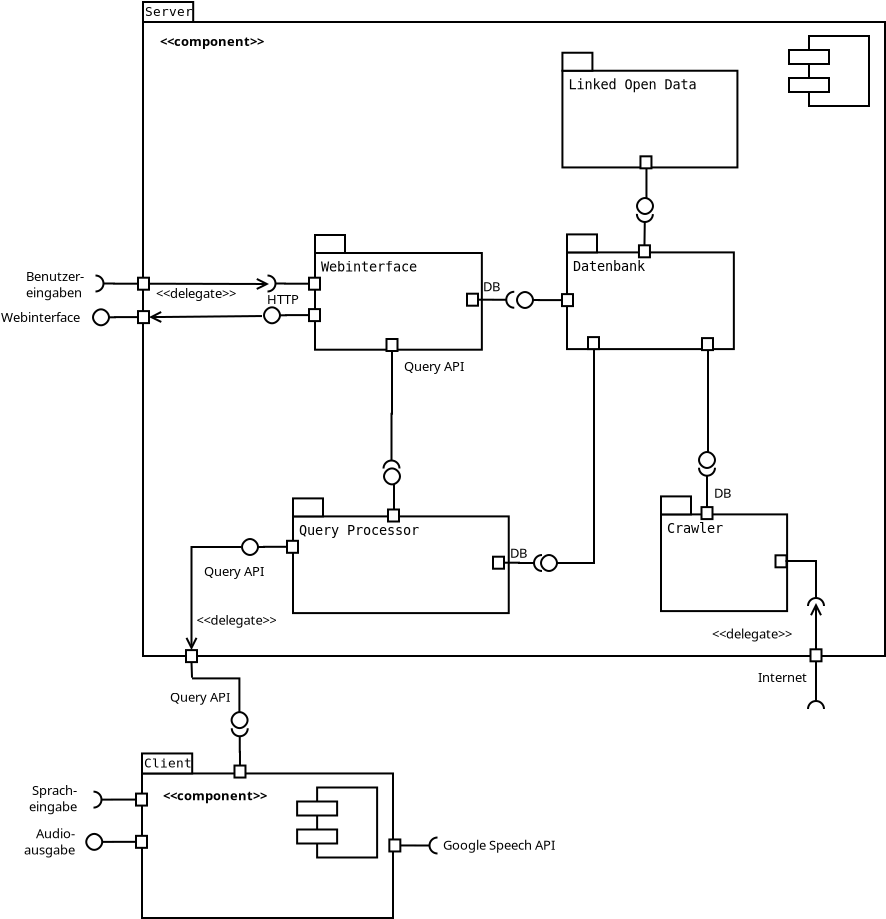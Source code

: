 <?xml version="1.0" encoding="UTF-8"?>
<dia:diagram xmlns:dia="http://www.lysator.liu.se/~alla/dia/">
  <dia:layer name="Hintergrund" visible="true" active="true">
    <dia:object type="UML - LargePackage" version="0" id="O0">
      <dia:attribute name="obj_pos">
        <dia:point val="6.7,-6.25"/>
      </dia:attribute>
      <dia:attribute name="obj_bb">
        <dia:rectangle val="6.65,-7.3;43.85,25.5"/>
      </dia:attribute>
      <dia:attribute name="meta">
        <dia:composite type="dict"/>
      </dia:attribute>
      <dia:attribute name="elem_corner">
        <dia:point val="6.7,-6.25"/>
      </dia:attribute>
      <dia:attribute name="elem_width">
        <dia:real val="37.1"/>
      </dia:attribute>
      <dia:attribute name="elem_height">
        <dia:real val="31.7"/>
      </dia:attribute>
      <dia:attribute name="line_width">
        <dia:real val="0.1"/>
      </dia:attribute>
      <dia:attribute name="line_colour">
        <dia:color val="#000000"/>
      </dia:attribute>
      <dia:attribute name="fill_colour">
        <dia:color val="#ffffff"/>
      </dia:attribute>
      <dia:attribute name="text_colour">
        <dia:color val="#000000"/>
      </dia:attribute>
      <dia:attribute name="stereotype">
        <dia:string>##</dia:string>
      </dia:attribute>
      <dia:attribute name="name">
        <dia:string>#Server#</dia:string>
      </dia:attribute>
    </dia:object>
    <dia:object type="UML - Component" version="0" id="O1">
      <dia:attribute name="obj_pos">
        <dia:point val="39,-5.55"/>
      </dia:attribute>
      <dia:attribute name="obj_bb">
        <dia:rectangle val="38.95,-5.6;43.05,-2"/>
      </dia:attribute>
      <dia:attribute name="meta">
        <dia:composite type="dict"/>
      </dia:attribute>
      <dia:attribute name="elem_corner">
        <dia:point val="39,-5.55"/>
      </dia:attribute>
      <dia:attribute name="elem_width">
        <dia:real val="4"/>
      </dia:attribute>
      <dia:attribute name="elem_height">
        <dia:real val="3.5"/>
      </dia:attribute>
      <dia:attribute name="line_colour">
        <dia:color val="#000000"/>
      </dia:attribute>
      <dia:attribute name="fill_colour">
        <dia:color val="#ffffff"/>
      </dia:attribute>
      <dia:attribute name="stereotype">
        <dia:string>##</dia:string>
      </dia:attribute>
      <dia:attribute name="text">
        <dia:composite type="text">
          <dia:attribute name="string">
            <dia:string>##</dia:string>
          </dia:attribute>
          <dia:attribute name="font">
            <dia:font family="sans" style="0" name="Helvetica"/>
          </dia:attribute>
          <dia:attribute name="height">
            <dia:real val="0.353"/>
          </dia:attribute>
          <dia:attribute name="pos">
            <dia:point val="41.4,-4.588"/>
          </dia:attribute>
          <dia:attribute name="color">
            <dia:color val="#000000"/>
          </dia:attribute>
          <dia:attribute name="alignment">
            <dia:enum val="0"/>
          </dia:attribute>
        </dia:composite>
      </dia:attribute>
    </dia:object>
    <dia:object type="UML - SmallPackage" version="0" id="O2">
      <dia:attribute name="obj_pos">
        <dia:point val="15.3,5.3"/>
      </dia:attribute>
      <dia:attribute name="obj_bb">
        <dia:rectangle val="15.25,4.35;23.692,10.183"/>
      </dia:attribute>
      <dia:attribute name="meta">
        <dia:composite type="dict"/>
      </dia:attribute>
      <dia:attribute name="elem_corner">
        <dia:point val="15.3,5.3"/>
      </dia:attribute>
      <dia:attribute name="elem_width">
        <dia:real val="8.342"/>
      </dia:attribute>
      <dia:attribute name="elem_height">
        <dia:real val="4.833"/>
      </dia:attribute>
      <dia:attribute name="line_width">
        <dia:real val="0.1"/>
      </dia:attribute>
      <dia:attribute name="line_colour">
        <dia:color val="#000000"/>
      </dia:attribute>
      <dia:attribute name="fill_colour">
        <dia:color val="#ffffff"/>
      </dia:attribute>
      <dia:attribute name="stereotype">
        <dia:string>##</dia:string>
      </dia:attribute>
      <dia:attribute name="text">
        <dia:composite type="text">
          <dia:attribute name="string">
            <dia:string>#Webinterface       



#</dia:string>
          </dia:attribute>
          <dia:attribute name="font">
            <dia:font family="monospace" style="0" name="Courier"/>
          </dia:attribute>
          <dia:attribute name="height">
            <dia:real val="0.847"/>
          </dia:attribute>
          <dia:attribute name="pos">
            <dia:point val="15.6,6.23"/>
          </dia:attribute>
          <dia:attribute name="color">
            <dia:color val="#000000"/>
          </dia:attribute>
          <dia:attribute name="alignment">
            <dia:enum val="0"/>
          </dia:attribute>
        </dia:composite>
      </dia:attribute>
      <dia:childnode parent="O0"/>
    </dia:object>
    <dia:object type="UML - SmallPackage" version="0" id="O3">
      <dia:attribute name="obj_pos">
        <dia:point val="27.9,5.27"/>
      </dia:attribute>
      <dia:attribute name="obj_bb">
        <dia:rectangle val="27.85,4.32;36.292,10.153"/>
      </dia:attribute>
      <dia:attribute name="meta">
        <dia:composite type="dict"/>
      </dia:attribute>
      <dia:attribute name="elem_corner">
        <dia:point val="27.9,5.27"/>
      </dia:attribute>
      <dia:attribute name="elem_width">
        <dia:real val="8.342"/>
      </dia:attribute>
      <dia:attribute name="elem_height">
        <dia:real val="4.833"/>
      </dia:attribute>
      <dia:attribute name="line_width">
        <dia:real val="0.1"/>
      </dia:attribute>
      <dia:attribute name="line_colour">
        <dia:color val="#000000"/>
      </dia:attribute>
      <dia:attribute name="fill_colour">
        <dia:color val="#ffffff"/>
      </dia:attribute>
      <dia:attribute name="stereotype">
        <dia:string>##</dia:string>
      </dia:attribute>
      <dia:attribute name="text">
        <dia:composite type="text">
          <dia:attribute name="string">
            <dia:string>#Datenbank          

       

#</dia:string>
          </dia:attribute>
          <dia:attribute name="font">
            <dia:font family="monospace" style="0" name="Courier"/>
          </dia:attribute>
          <dia:attribute name="height">
            <dia:real val="0.847"/>
          </dia:attribute>
          <dia:attribute name="pos">
            <dia:point val="28.2,6.2"/>
          </dia:attribute>
          <dia:attribute name="color">
            <dia:color val="#000000"/>
          </dia:attribute>
          <dia:attribute name="alignment">
            <dia:enum val="0"/>
          </dia:attribute>
        </dia:composite>
      </dia:attribute>
    </dia:object>
    <dia:object type="UML - SmallPackage" version="0" id="O4">
      <dia:attribute name="obj_pos">
        <dia:point val="14.2,18.47"/>
      </dia:attribute>
      <dia:attribute name="obj_bb">
        <dia:rectangle val="14.15,17.52;25.038,23.353"/>
      </dia:attribute>
      <dia:attribute name="meta">
        <dia:composite type="dict"/>
      </dia:attribute>
      <dia:attribute name="elem_corner">
        <dia:point val="14.2,18.47"/>
      </dia:attribute>
      <dia:attribute name="elem_width">
        <dia:real val="10.787"/>
      </dia:attribute>
      <dia:attribute name="elem_height">
        <dia:real val="4.833"/>
      </dia:attribute>
      <dia:attribute name="line_width">
        <dia:real val="0.1"/>
      </dia:attribute>
      <dia:attribute name="line_colour">
        <dia:color val="#000000"/>
      </dia:attribute>
      <dia:attribute name="fill_colour">
        <dia:color val="#ffffff"/>
      </dia:attribute>
      <dia:attribute name="stereotype">
        <dia:string>##</dia:string>
      </dia:attribute>
      <dia:attribute name="text">
        <dia:composite type="text">
          <dia:attribute name="string">
            <dia:string>#Query Processor          

       

#</dia:string>
          </dia:attribute>
          <dia:attribute name="font">
            <dia:font family="monospace" style="0" name="Courier"/>
          </dia:attribute>
          <dia:attribute name="height">
            <dia:real val="0.847"/>
          </dia:attribute>
          <dia:attribute name="pos">
            <dia:point val="14.5,19.4"/>
          </dia:attribute>
          <dia:attribute name="color">
            <dia:color val="#000000"/>
          </dia:attribute>
          <dia:attribute name="alignment">
            <dia:enum val="0"/>
          </dia:attribute>
        </dia:composite>
      </dia:attribute>
    </dia:object>
    <dia:object type="UML - SmallPackage" version="0" id="O5">
      <dia:attribute name="obj_pos">
        <dia:point val="32.6,18.37"/>
      </dia:attribute>
      <dia:attribute name="obj_bb">
        <dia:rectangle val="32.55,17.42;38.955,23.253"/>
      </dia:attribute>
      <dia:attribute name="meta">
        <dia:composite type="dict"/>
      </dia:attribute>
      <dia:attribute name="elem_corner">
        <dia:point val="32.6,18.37"/>
      </dia:attribute>
      <dia:attribute name="elem_width">
        <dia:real val="6.305"/>
      </dia:attribute>
      <dia:attribute name="elem_height">
        <dia:real val="4.833"/>
      </dia:attribute>
      <dia:attribute name="line_width">
        <dia:real val="0.1"/>
      </dia:attribute>
      <dia:attribute name="line_colour">
        <dia:color val="#000000"/>
      </dia:attribute>
      <dia:attribute name="fill_colour">
        <dia:color val="#ffffff"/>
      </dia:attribute>
      <dia:attribute name="stereotype">
        <dia:string>##</dia:string>
      </dia:attribute>
      <dia:attribute name="text">
        <dia:composite type="text">
          <dia:attribute name="string">
            <dia:string>#Crawler       



#</dia:string>
          </dia:attribute>
          <dia:attribute name="font">
            <dia:font family="monospace" style="0" name="Courier"/>
          </dia:attribute>
          <dia:attribute name="height">
            <dia:real val="0.847"/>
          </dia:attribute>
          <dia:attribute name="pos">
            <dia:point val="32.9,19.3"/>
          </dia:attribute>
          <dia:attribute name="color">
            <dia:color val="#000000"/>
          </dia:attribute>
          <dia:attribute name="alignment">
            <dia:enum val="0"/>
          </dia:attribute>
        </dia:composite>
      </dia:attribute>
    </dia:object>
    <dia:group>
      <dia:object type="UML - Component Feature" version="1" id="O6">
        <dia:attribute name="obj_pos">
          <dia:point val="13.9,19.99"/>
        </dia:attribute>
        <dia:attribute name="obj_bb">
          <dia:rectangle val="10.7,18.505;18.15,20.9"/>
        </dia:attribute>
        <dia:attribute name="meta">
          <dia:composite type="dict"/>
        </dia:attribute>
        <dia:attribute name="orth_points">
          <dia:point val="13.9,19.99"/>
          <dia:point val="12.75,19.99"/>
          <dia:point val="12.75,20"/>
          <dia:point val="11.6,20"/>
        </dia:attribute>
        <dia:attribute name="orth_orient">
          <dia:enum val="0"/>
          <dia:enum val="1"/>
          <dia:enum val="0"/>
        </dia:attribute>
        <dia:attribute name="orth_autoroute">
          <dia:boolean val="false"/>
        </dia:attribute>
        <dia:attribute name="line_colour">
          <dia:color val="#000000"/>
        </dia:attribute>
        <dia:attribute name="role">
          <dia:enum val="0"/>
        </dia:attribute>
        <dia:attribute name="text">
          <dia:composite type="text">
            <dia:attribute name="string">
              <dia:string>##</dia:string>
            </dia:attribute>
            <dia:attribute name="font">
              <dia:font family="monospace" style="0" name="Courier"/>
            </dia:attribute>
            <dia:attribute name="height">
              <dia:real val="0.8"/>
            </dia:attribute>
            <dia:attribute name="pos">
              <dia:point val="18.15,19.1"/>
            </dia:attribute>
            <dia:attribute name="color">
              <dia:color val="#000000"/>
            </dia:attribute>
            <dia:attribute name="alignment">
              <dia:enum val="1"/>
            </dia:attribute>
          </dia:composite>
        </dia:attribute>
        <dia:attribute name="text_pos">
          <dia:point val="18.15,19.1"/>
        </dia:attribute>
        <dia:connections>
          <dia:connection handle="0" to="O7" connection="3"/>
        </dia:connections>
      </dia:object>
      <dia:object type="Standard - Box" version="0" id="O7">
        <dia:attribute name="obj_pos">
          <dia:point val="13.9,19.69"/>
        </dia:attribute>
        <dia:attribute name="obj_bb">
          <dia:rectangle val="13.85,19.64;14.5,20.34"/>
        </dia:attribute>
        <dia:attribute name="elem_corner">
          <dia:point val="13.9,19.69"/>
        </dia:attribute>
        <dia:attribute name="elem_width">
          <dia:real val="0.55"/>
        </dia:attribute>
        <dia:attribute name="elem_height">
          <dia:real val="0.6"/>
        </dia:attribute>
        <dia:attribute name="show_background">
          <dia:boolean val="true"/>
        </dia:attribute>
      </dia:object>
    </dia:group>
    <dia:group>
      <dia:object type="UML - Component Feature" version="1" id="O8">
        <dia:attribute name="obj_pos">
          <dia:point val="6.45,8.505"/>
        </dia:attribute>
        <dia:attribute name="obj_bb">
          <dia:rectangle val="3.25,7.02;10.7,9.415"/>
        </dia:attribute>
        <dia:attribute name="meta">
          <dia:composite type="dict"/>
        </dia:attribute>
        <dia:attribute name="orth_points">
          <dia:point val="6.45,8.505"/>
          <dia:point val="5.3,8.505"/>
          <dia:point val="5.3,8.515"/>
          <dia:point val="4.15,8.515"/>
        </dia:attribute>
        <dia:attribute name="orth_orient">
          <dia:enum val="0"/>
          <dia:enum val="1"/>
          <dia:enum val="0"/>
        </dia:attribute>
        <dia:attribute name="orth_autoroute">
          <dia:boolean val="false"/>
        </dia:attribute>
        <dia:attribute name="line_colour">
          <dia:color val="#000000"/>
        </dia:attribute>
        <dia:attribute name="role">
          <dia:enum val="0"/>
        </dia:attribute>
        <dia:attribute name="text">
          <dia:composite type="text">
            <dia:attribute name="string">
              <dia:string>##</dia:string>
            </dia:attribute>
            <dia:attribute name="font">
              <dia:font family="monospace" style="0" name="Courier"/>
            </dia:attribute>
            <dia:attribute name="height">
              <dia:real val="0.8"/>
            </dia:attribute>
            <dia:attribute name="pos">
              <dia:point val="10.7,7.615"/>
            </dia:attribute>
            <dia:attribute name="color">
              <dia:color val="#000000"/>
            </dia:attribute>
            <dia:attribute name="alignment">
              <dia:enum val="1"/>
            </dia:attribute>
          </dia:composite>
        </dia:attribute>
        <dia:attribute name="text_pos">
          <dia:point val="10.7,7.615"/>
        </dia:attribute>
        <dia:connections>
          <dia:connection handle="0" to="O9" connection="3"/>
        </dia:connections>
      </dia:object>
      <dia:object type="Standard - Box" version="0" id="O9">
        <dia:attribute name="obj_pos">
          <dia:point val="6.45,8.205"/>
        </dia:attribute>
        <dia:attribute name="obj_bb">
          <dia:rectangle val="6.4,8.155;7.05,8.855"/>
        </dia:attribute>
        <dia:attribute name="elem_corner">
          <dia:point val="6.45,8.205"/>
        </dia:attribute>
        <dia:attribute name="elem_width">
          <dia:real val="0.55"/>
        </dia:attribute>
        <dia:attribute name="elem_height">
          <dia:real val="0.6"/>
        </dia:attribute>
        <dia:attribute name="show_background">
          <dia:boolean val="true"/>
        </dia:attribute>
      </dia:object>
    </dia:group>
    <dia:group>
      <dia:object type="UML - Component Feature" version="1" id="O10">
        <dia:attribute name="obj_pos">
          <dia:point val="15,8.405"/>
        </dia:attribute>
        <dia:attribute name="obj_bb">
          <dia:rectangle val="11.8,6.92;19.25,9.315"/>
        </dia:attribute>
        <dia:attribute name="meta">
          <dia:composite type="dict"/>
        </dia:attribute>
        <dia:attribute name="orth_points">
          <dia:point val="15,8.405"/>
          <dia:point val="13.85,8.405"/>
          <dia:point val="13.85,8.415"/>
          <dia:point val="12.7,8.415"/>
        </dia:attribute>
        <dia:attribute name="orth_orient">
          <dia:enum val="0"/>
          <dia:enum val="1"/>
          <dia:enum val="0"/>
        </dia:attribute>
        <dia:attribute name="orth_autoroute">
          <dia:boolean val="false"/>
        </dia:attribute>
        <dia:attribute name="line_colour">
          <dia:color val="#000000"/>
        </dia:attribute>
        <dia:attribute name="role">
          <dia:enum val="0"/>
        </dia:attribute>
        <dia:attribute name="text">
          <dia:composite type="text">
            <dia:attribute name="string">
              <dia:string>##</dia:string>
            </dia:attribute>
            <dia:attribute name="font">
              <dia:font family="monospace" style="0" name="Courier"/>
            </dia:attribute>
            <dia:attribute name="height">
              <dia:real val="0.8"/>
            </dia:attribute>
            <dia:attribute name="pos">
              <dia:point val="19.25,7.515"/>
            </dia:attribute>
            <dia:attribute name="color">
              <dia:color val="#000000"/>
            </dia:attribute>
            <dia:attribute name="alignment">
              <dia:enum val="1"/>
            </dia:attribute>
          </dia:composite>
        </dia:attribute>
        <dia:attribute name="text_pos">
          <dia:point val="19.25,7.515"/>
        </dia:attribute>
        <dia:connections>
          <dia:connection handle="0" to="O11" connection="3"/>
        </dia:connections>
      </dia:object>
      <dia:object type="Standard - Box" version="0" id="O11">
        <dia:attribute name="obj_pos">
          <dia:point val="15,8.105"/>
        </dia:attribute>
        <dia:attribute name="obj_bb">
          <dia:rectangle val="14.95,8.055;15.6,8.755"/>
        </dia:attribute>
        <dia:attribute name="elem_corner">
          <dia:point val="15,8.105"/>
        </dia:attribute>
        <dia:attribute name="elem_width">
          <dia:real val="0.55"/>
        </dia:attribute>
        <dia:attribute name="elem_height">
          <dia:real val="0.6"/>
        </dia:attribute>
        <dia:attribute name="show_background">
          <dia:boolean val="true"/>
        </dia:attribute>
      </dia:object>
    </dia:group>
    <dia:object type="UML - Component Feature" version="1" id="O12">
      <dia:attribute name="obj_pos">
        <dia:point val="6.45,6.835"/>
      </dia:attribute>
      <dia:attribute name="obj_bb">
        <dia:rectangle val="3.025,3.67;7.35,7.735"/>
      </dia:attribute>
      <dia:attribute name="meta">
        <dia:composite type="dict"/>
      </dia:attribute>
      <dia:attribute name="orth_points">
        <dia:point val="6.45,6.835"/>
        <dia:point val="5.25,6.835"/>
        <dia:point val="5.25,6.825"/>
        <dia:point val="3.925,6.825"/>
      </dia:attribute>
      <dia:attribute name="orth_orient">
        <dia:enum val="0"/>
        <dia:enum val="1"/>
        <dia:enum val="0"/>
      </dia:attribute>
      <dia:attribute name="orth_autoroute">
        <dia:boolean val="false"/>
      </dia:attribute>
      <dia:attribute name="line_colour">
        <dia:color val="#000000"/>
      </dia:attribute>
      <dia:attribute name="role">
        <dia:enum val="1"/>
      </dia:attribute>
      <dia:attribute name="text">
        <dia:composite type="text">
          <dia:attribute name="string">
            <dia:string>##</dia:string>
          </dia:attribute>
          <dia:attribute name="font">
            <dia:font family="monospace" style="0" name="Courier"/>
          </dia:attribute>
          <dia:attribute name="height">
            <dia:real val="0.8"/>
          </dia:attribute>
          <dia:attribute name="pos">
            <dia:point val="3.8,4.265"/>
          </dia:attribute>
          <dia:attribute name="color">
            <dia:color val="#000000"/>
          </dia:attribute>
          <dia:attribute name="alignment">
            <dia:enum val="1"/>
          </dia:attribute>
        </dia:composite>
      </dia:attribute>
      <dia:attribute name="text_pos">
        <dia:point val="3.8,4.265"/>
      </dia:attribute>
      <dia:connections>
        <dia:connection handle="0" to="O13" connection="3"/>
      </dia:connections>
    </dia:object>
    <dia:object type="Standard - Box" version="0" id="O13">
      <dia:attribute name="obj_pos">
        <dia:point val="6.45,6.535"/>
      </dia:attribute>
      <dia:attribute name="obj_bb">
        <dia:rectangle val="6.4,6.485;7.05,7.185"/>
      </dia:attribute>
      <dia:attribute name="elem_corner">
        <dia:point val="6.45,6.535"/>
      </dia:attribute>
      <dia:attribute name="elem_width">
        <dia:real val="0.55"/>
      </dia:attribute>
      <dia:attribute name="elem_height">
        <dia:real val="0.6"/>
      </dia:attribute>
      <dia:attribute name="show_background">
        <dia:boolean val="true"/>
      </dia:attribute>
    </dia:object>
    <dia:object type="UML - Component Feature" version="1" id="O14">
      <dia:attribute name="obj_pos">
        <dia:point val="15,6.835"/>
      </dia:attribute>
      <dia:attribute name="obj_bb">
        <dia:rectangle val="11.625,3.67;15.9,7.735"/>
      </dia:attribute>
      <dia:attribute name="meta">
        <dia:composite type="dict"/>
      </dia:attribute>
      <dia:attribute name="orth_points">
        <dia:point val="15,6.835"/>
        <dia:point val="13.8,6.835"/>
        <dia:point val="13.8,6.825"/>
        <dia:point val="12.525,6.825"/>
      </dia:attribute>
      <dia:attribute name="orth_orient">
        <dia:enum val="0"/>
        <dia:enum val="1"/>
        <dia:enum val="0"/>
      </dia:attribute>
      <dia:attribute name="orth_autoroute">
        <dia:boolean val="false"/>
      </dia:attribute>
      <dia:attribute name="line_colour">
        <dia:color val="#000000"/>
      </dia:attribute>
      <dia:attribute name="role">
        <dia:enum val="1"/>
      </dia:attribute>
      <dia:attribute name="text">
        <dia:composite type="text">
          <dia:attribute name="string">
            <dia:string>##</dia:string>
          </dia:attribute>
          <dia:attribute name="font">
            <dia:font family="monospace" style="0" name="Courier"/>
          </dia:attribute>
          <dia:attribute name="height">
            <dia:real val="0.8"/>
          </dia:attribute>
          <dia:attribute name="pos">
            <dia:point val="12.35,4.265"/>
          </dia:attribute>
          <dia:attribute name="color">
            <dia:color val="#000000"/>
          </dia:attribute>
          <dia:attribute name="alignment">
            <dia:enum val="1"/>
          </dia:attribute>
        </dia:composite>
      </dia:attribute>
      <dia:attribute name="text_pos">
        <dia:point val="12.35,4.265"/>
      </dia:attribute>
      <dia:connections>
        <dia:connection handle="0" to="O15" connection="3"/>
      </dia:connections>
    </dia:object>
    <dia:object type="Standard - Box" version="0" id="O15">
      <dia:attribute name="obj_pos">
        <dia:point val="15,6.535"/>
      </dia:attribute>
      <dia:attribute name="obj_bb">
        <dia:rectangle val="14.95,6.485;15.6,7.185"/>
      </dia:attribute>
      <dia:attribute name="elem_corner">
        <dia:point val="15,6.535"/>
      </dia:attribute>
      <dia:attribute name="elem_width">
        <dia:real val="0.55"/>
      </dia:attribute>
      <dia:attribute name="elem_height">
        <dia:real val="0.6"/>
      </dia:attribute>
      <dia:attribute name="show_background">
        <dia:boolean val="true"/>
      </dia:attribute>
    </dia:object>
    <dia:object type="Standard - Line" version="0" id="O16">
      <dia:attribute name="obj_pos">
        <dia:point val="7,6.835"/>
      </dia:attribute>
      <dia:attribute name="obj_bb">
        <dia:rectangle val="6.95,6.518;13.112,7.18"/>
      </dia:attribute>
      <dia:attribute name="conn_endpoints">
        <dia:point val="7,6.835"/>
        <dia:point val="13,6.85"/>
      </dia:attribute>
      <dia:attribute name="numcp">
        <dia:int val="1"/>
      </dia:attribute>
      <dia:attribute name="end_arrow">
        <dia:enum val="1"/>
      </dia:attribute>
      <dia:attribute name="end_arrow_length">
        <dia:real val="0.5"/>
      </dia:attribute>
      <dia:attribute name="end_arrow_width">
        <dia:real val="0.5"/>
      </dia:attribute>
      <dia:connections>
        <dia:connection handle="0" to="O13" connection="4"/>
      </dia:connections>
      <dia:childnode parent="O0"/>
    </dia:object>
    <dia:object type="Standard - Line" version="0" id="O17">
      <dia:attribute name="obj_pos">
        <dia:point val="7,8.505"/>
      </dia:attribute>
      <dia:attribute name="obj_bb">
        <dia:rectangle val="6.95,8.168;12.7,8.829"/>
      </dia:attribute>
      <dia:attribute name="conn_endpoints">
        <dia:point val="7,8.505"/>
        <dia:point val="12.65,8.45"/>
      </dia:attribute>
      <dia:attribute name="numcp">
        <dia:int val="1"/>
      </dia:attribute>
      <dia:attribute name="start_arrow">
        <dia:enum val="1"/>
      </dia:attribute>
      <dia:attribute name="start_arrow_length">
        <dia:real val="0.5"/>
      </dia:attribute>
      <dia:attribute name="start_arrow_width">
        <dia:real val="0.5"/>
      </dia:attribute>
      <dia:connections>
        <dia:connection handle="0" to="O9" connection="4"/>
      </dia:connections>
      <dia:childnode parent="O0"/>
    </dia:object>
    <dia:object type="Standard - Text" version="1" id="O18">
      <dia:attribute name="obj_pos">
        <dia:point val="7.349,7.552"/>
      </dia:attribute>
      <dia:attribute name="obj_bb">
        <dia:rectangle val="7.349,6.95;12.386,7.707"/>
      </dia:attribute>
      <dia:attribute name="text">
        <dia:composite type="text">
          <dia:attribute name="string">
            <dia:string>#&lt;&lt;delegate&gt;&gt;#</dia:string>
          </dia:attribute>
          <dia:attribute name="font">
            <dia:font family="sans" style="0" name="Helvetica"/>
          </dia:attribute>
          <dia:attribute name="height">
            <dia:real val="0.811"/>
          </dia:attribute>
          <dia:attribute name="pos">
            <dia:point val="7.349,7.552"/>
          </dia:attribute>
          <dia:attribute name="color">
            <dia:color val="#000000"/>
          </dia:attribute>
          <dia:attribute name="alignment">
            <dia:enum val="0"/>
          </dia:attribute>
        </dia:composite>
      </dia:attribute>
      <dia:attribute name="valign">
        <dia:enum val="3"/>
      </dia:attribute>
    </dia:object>
    <dia:object type="Standard - Text" version="1" id="O19">
      <dia:attribute name="obj_pos">
        <dia:point val="-0.4,8.75"/>
      </dia:attribute>
      <dia:attribute name="obj_bb">
        <dia:rectangle val="-0.4,8.148;3.915,8.905"/>
      </dia:attribute>
      <dia:attribute name="text">
        <dia:composite type="text">
          <dia:attribute name="string">
            <dia:string>#Webinterface#</dia:string>
          </dia:attribute>
          <dia:attribute name="font">
            <dia:font family="sans" style="0" name="Helvetica"/>
          </dia:attribute>
          <dia:attribute name="height">
            <dia:real val="0.811"/>
          </dia:attribute>
          <dia:attribute name="pos">
            <dia:point val="-0.4,8.75"/>
          </dia:attribute>
          <dia:attribute name="color">
            <dia:color val="#000000"/>
          </dia:attribute>
          <dia:attribute name="alignment">
            <dia:enum val="0"/>
          </dia:attribute>
        </dia:composite>
      </dia:attribute>
      <dia:attribute name="valign">
        <dia:enum val="3"/>
      </dia:attribute>
    </dia:object>
    <dia:object type="Standard - Text" version="1" id="O20">
      <dia:attribute name="obj_pos">
        <dia:point val="0.85,6.7"/>
      </dia:attribute>
      <dia:attribute name="obj_bb">
        <dia:rectangle val="0.85,6.098;3.975,7.666"/>
      </dia:attribute>
      <dia:attribute name="text">
        <dia:composite type="text">
          <dia:attribute name="string">
            <dia:string>#Benutzer-
eingaben#</dia:string>
          </dia:attribute>
          <dia:attribute name="font">
            <dia:font family="sans" style="0" name="Helvetica"/>
          </dia:attribute>
          <dia:attribute name="height">
            <dia:real val="0.811"/>
          </dia:attribute>
          <dia:attribute name="pos">
            <dia:point val="0.85,6.7"/>
          </dia:attribute>
          <dia:attribute name="color">
            <dia:color val="#000000"/>
          </dia:attribute>
          <dia:attribute name="alignment">
            <dia:enum val="0"/>
          </dia:attribute>
        </dia:composite>
      </dia:attribute>
      <dia:attribute name="valign">
        <dia:enum val="3"/>
      </dia:attribute>
    </dia:object>
    <dia:object type="UML - Component Feature" version="1" id="O21">
      <dia:attribute name="obj_pos">
        <dia:point val="9.151,26.57"/>
      </dia:attribute>
      <dia:attribute name="obj_bb">
        <dia:rectangle val="8.251,23.97;13.1,29.556"/>
      </dia:attribute>
      <dia:attribute name="meta">
        <dia:composite type="dict"/>
      </dia:attribute>
      <dia:attribute name="orth_points">
        <dia:point val="9.151,26.57"/>
        <dia:point val="11.52,26.57"/>
        <dia:point val="11.52,28.656"/>
        <dia:point val="11.979,28.656"/>
      </dia:attribute>
      <dia:attribute name="orth_orient">
        <dia:enum val="0"/>
        <dia:enum val="1"/>
        <dia:enum val="0"/>
      </dia:attribute>
      <dia:attribute name="orth_autoroute">
        <dia:boolean val="false"/>
      </dia:attribute>
      <dia:attribute name="line_colour">
        <dia:color val="#000000"/>
      </dia:attribute>
      <dia:attribute name="role">
        <dia:enum val="0"/>
      </dia:attribute>
      <dia:attribute name="text">
        <dia:composite type="text">
          <dia:attribute name="string">
            <dia:string>##</dia:string>
          </dia:attribute>
          <dia:attribute name="font">
            <dia:font family="monospace" style="0" name="Courier"/>
          </dia:attribute>
          <dia:attribute name="height">
            <dia:real val="0.8"/>
          </dia:attribute>
          <dia:attribute name="pos">
            <dia:point val="13.1,24.565"/>
          </dia:attribute>
          <dia:attribute name="color">
            <dia:color val="#000000"/>
          </dia:attribute>
          <dia:attribute name="alignment">
            <dia:enum val="1"/>
          </dia:attribute>
        </dia:composite>
      </dia:attribute>
      <dia:attribute name="text_pos">
        <dia:point val="13.1,24.565"/>
      </dia:attribute>
    </dia:object>
    <dia:object type="Standard - Box" version="0" id="O22">
      <dia:attribute name="obj_pos">
        <dia:point val="8.85,25.155"/>
      </dia:attribute>
      <dia:attribute name="obj_bb">
        <dia:rectangle val="8.8,25.105;9.45,25.805"/>
      </dia:attribute>
      <dia:attribute name="elem_corner">
        <dia:point val="8.85,25.155"/>
      </dia:attribute>
      <dia:attribute name="elem_width">
        <dia:real val="0.55"/>
      </dia:attribute>
      <dia:attribute name="elem_height">
        <dia:real val="0.6"/>
      </dia:attribute>
      <dia:attribute name="show_background">
        <dia:boolean val="true"/>
      </dia:attribute>
    </dia:object>
    <dia:object type="Standard - Box" version="0" id="O23">
      <dia:attribute name="obj_pos">
        <dia:point val="18.875,9.6"/>
      </dia:attribute>
      <dia:attribute name="obj_bb">
        <dia:rectangle val="18.825,9.55;19.475,10.25"/>
      </dia:attribute>
      <dia:attribute name="elem_corner">
        <dia:point val="18.875,9.6"/>
      </dia:attribute>
      <dia:attribute name="elem_width">
        <dia:real val="0.55"/>
      </dia:attribute>
      <dia:attribute name="elem_height">
        <dia:real val="0.6"/>
      </dia:attribute>
      <dia:attribute name="show_background">
        <dia:boolean val="true"/>
      </dia:attribute>
    </dia:object>
    <dia:object type="UML - Component Feature" version="1" id="O24">
      <dia:attribute name="obj_pos">
        <dia:point val="19.15,10.2"/>
      </dia:attribute>
      <dia:attribute name="obj_bb">
        <dia:rectangle val="18.225,8.705;20.05,17.375"/>
      </dia:attribute>
      <dia:attribute name="meta">
        <dia:composite type="dict"/>
      </dia:attribute>
      <dia:attribute name="orth_points">
        <dia:point val="19.15,10.2"/>
        <dia:point val="19.15,13.338"/>
        <dia:point val="19.125,13.338"/>
        <dia:point val="19.125,16.475"/>
      </dia:attribute>
      <dia:attribute name="orth_orient">
        <dia:enum val="1"/>
        <dia:enum val="0"/>
        <dia:enum val="1"/>
      </dia:attribute>
      <dia:attribute name="orth_autoroute">
        <dia:boolean val="true"/>
      </dia:attribute>
      <dia:attribute name="line_colour">
        <dia:color val="#000000"/>
      </dia:attribute>
      <dia:attribute name="role">
        <dia:enum val="1"/>
      </dia:attribute>
      <dia:attribute name="text">
        <dia:composite type="text">
          <dia:attribute name="string">
            <dia:string>##</dia:string>
          </dia:attribute>
          <dia:attribute name="font">
            <dia:font family="monospace" style="0" name="Courier"/>
          </dia:attribute>
          <dia:attribute name="height">
            <dia:real val="0.8"/>
          </dia:attribute>
          <dia:attribute name="pos">
            <dia:point val="19.2,9.3"/>
          </dia:attribute>
          <dia:attribute name="color">
            <dia:color val="#000000"/>
          </dia:attribute>
          <dia:attribute name="alignment">
            <dia:enum val="1"/>
          </dia:attribute>
        </dia:composite>
      </dia:attribute>
      <dia:attribute name="text_pos">
        <dia:point val="19.2,9.3"/>
      </dia:attribute>
      <dia:connections>
        <dia:connection handle="0" to="O23" connection="6"/>
      </dia:connections>
      <dia:childnode parent="O0"/>
    </dia:object>
    <dia:object type="UML - Component Feature" version="1" id="O25">
      <dia:attribute name="obj_pos">
        <dia:point val="23.45,7.635"/>
      </dia:attribute>
      <dia:attribute name="obj_bb">
        <dia:rectangle val="20.25,4.47;26.562,8.538"/>
      </dia:attribute>
      <dia:attribute name="meta">
        <dia:composite type="dict"/>
      </dia:attribute>
      <dia:attribute name="orth_points">
        <dia:point val="23.45,7.635"/>
        <dia:point val="24.2,7.635"/>
        <dia:point val="24.2,7.638"/>
        <dia:point val="25.663,7.638"/>
      </dia:attribute>
      <dia:attribute name="orth_orient">
        <dia:enum val="0"/>
        <dia:enum val="1"/>
        <dia:enum val="0"/>
      </dia:attribute>
      <dia:attribute name="orth_autoroute">
        <dia:boolean val="false"/>
      </dia:attribute>
      <dia:attribute name="line_colour">
        <dia:color val="#000000"/>
      </dia:attribute>
      <dia:attribute name="role">
        <dia:enum val="1"/>
      </dia:attribute>
      <dia:attribute name="text">
        <dia:composite type="text">
          <dia:attribute name="string">
            <dia:string>##</dia:string>
          </dia:attribute>
          <dia:attribute name="font">
            <dia:font family="monospace" style="0" name="Courier"/>
          </dia:attribute>
          <dia:attribute name="height">
            <dia:real val="0.8"/>
          </dia:attribute>
          <dia:attribute name="pos">
            <dia:point val="20.25,5.065"/>
          </dia:attribute>
          <dia:attribute name="color">
            <dia:color val="#000000"/>
          </dia:attribute>
          <dia:attribute name="alignment">
            <dia:enum val="1"/>
          </dia:attribute>
        </dia:composite>
      </dia:attribute>
      <dia:attribute name="text_pos">
        <dia:point val="20.25,5.065"/>
      </dia:attribute>
      <dia:connections>
        <dia:connection handle="0" to="O26" connection="4"/>
      </dia:connections>
    </dia:object>
    <dia:object type="Standard - Box" version="0" id="O26">
      <dia:attribute name="obj_pos">
        <dia:point val="22.9,7.335"/>
      </dia:attribute>
      <dia:attribute name="obj_bb">
        <dia:rectangle val="22.85,7.285;23.5,7.985"/>
      </dia:attribute>
      <dia:attribute name="elem_corner">
        <dia:point val="22.9,7.335"/>
      </dia:attribute>
      <dia:attribute name="elem_width">
        <dia:real val="0.55"/>
      </dia:attribute>
      <dia:attribute name="elem_height">
        <dia:real val="0.6"/>
      </dia:attribute>
      <dia:attribute name="show_background">
        <dia:boolean val="true"/>
      </dia:attribute>
    </dia:object>
    <dia:object type="UML - Component Feature" version="1" id="O27">
      <dia:attribute name="obj_pos">
        <dia:point val="27.65,7.655"/>
      </dia:attribute>
      <dia:attribute name="obj_bb">
        <dia:rectangle val="24.45,6.17;31.9,8.555"/>
      </dia:attribute>
      <dia:attribute name="meta">
        <dia:composite type="dict"/>
      </dia:attribute>
      <dia:attribute name="orth_points">
        <dia:point val="27.65,7.655"/>
        <dia:point val="26.5,7.655"/>
        <dia:point val="26.5,7.65"/>
        <dia:point val="25.35,7.65"/>
      </dia:attribute>
      <dia:attribute name="orth_orient">
        <dia:enum val="0"/>
        <dia:enum val="1"/>
        <dia:enum val="0"/>
      </dia:attribute>
      <dia:attribute name="orth_autoroute">
        <dia:boolean val="false"/>
      </dia:attribute>
      <dia:attribute name="line_colour">
        <dia:color val="#000000"/>
      </dia:attribute>
      <dia:attribute name="role">
        <dia:enum val="0"/>
      </dia:attribute>
      <dia:attribute name="text">
        <dia:composite type="text">
          <dia:attribute name="string">
            <dia:string>##</dia:string>
          </dia:attribute>
          <dia:attribute name="font">
            <dia:font family="monospace" style="0" name="Courier"/>
          </dia:attribute>
          <dia:attribute name="height">
            <dia:real val="0.8"/>
          </dia:attribute>
          <dia:attribute name="pos">
            <dia:point val="31.9,6.765"/>
          </dia:attribute>
          <dia:attribute name="color">
            <dia:color val="#000000"/>
          </dia:attribute>
          <dia:attribute name="alignment">
            <dia:enum val="1"/>
          </dia:attribute>
        </dia:composite>
      </dia:attribute>
      <dia:attribute name="text_pos">
        <dia:point val="31.9,6.765"/>
      </dia:attribute>
      <dia:connections>
        <dia:connection handle="0" to="O28" connection="3"/>
      </dia:connections>
    </dia:object>
    <dia:object type="Standard - Box" version="0" id="O28">
      <dia:attribute name="obj_pos">
        <dia:point val="27.65,7.355"/>
      </dia:attribute>
      <dia:attribute name="obj_bb">
        <dia:rectangle val="27.6,7.305;28.25,8.005"/>
      </dia:attribute>
      <dia:attribute name="elem_corner">
        <dia:point val="27.65,7.355"/>
      </dia:attribute>
      <dia:attribute name="elem_width">
        <dia:real val="0.55"/>
      </dia:attribute>
      <dia:attribute name="elem_height">
        <dia:real val="0.6"/>
      </dia:attribute>
      <dia:attribute name="show_background">
        <dia:boolean val="true"/>
      </dia:attribute>
    </dia:object>
    <dia:object type="UML - Component Feature" version="1" id="O29">
      <dia:attribute name="obj_pos">
        <dia:point val="19.225,18.125"/>
      </dia:attribute>
      <dia:attribute name="obj_bb">
        <dia:rectangle val="17.8,15.57;20.125,19.025"/>
      </dia:attribute>
      <dia:attribute name="meta">
        <dia:composite type="dict"/>
      </dia:attribute>
      <dia:attribute name="orth_points">
        <dia:point val="19.225,18.125"/>
        <dia:point val="19.25,18.125"/>
        <dia:point val="19.25,16.47"/>
        <dia:point val="18.7,16.47"/>
      </dia:attribute>
      <dia:attribute name="orth_orient">
        <dia:enum val="0"/>
        <dia:enum val="1"/>
        <dia:enum val="0"/>
      </dia:attribute>
      <dia:attribute name="orth_autoroute">
        <dia:boolean val="false"/>
      </dia:attribute>
      <dia:attribute name="line_colour">
        <dia:color val="#000000"/>
      </dia:attribute>
      <dia:attribute name="role">
        <dia:enum val="0"/>
      </dia:attribute>
      <dia:attribute name="text">
        <dia:composite type="text">
          <dia:attribute name="string">
            <dia:string>##</dia:string>
          </dia:attribute>
          <dia:attribute name="font">
            <dia:font family="monospace" style="0" name="Courier"/>
          </dia:attribute>
          <dia:attribute name="height">
            <dia:real val="0.8"/>
          </dia:attribute>
          <dia:attribute name="pos">
            <dia:point val="19.6,17.62"/>
          </dia:attribute>
          <dia:attribute name="color">
            <dia:color val="#000000"/>
          </dia:attribute>
          <dia:attribute name="alignment">
            <dia:enum val="1"/>
          </dia:attribute>
        </dia:composite>
      </dia:attribute>
      <dia:attribute name="text_pos">
        <dia:point val="19.6,17.62"/>
      </dia:attribute>
      <dia:connections>
        <dia:connection handle="0" to="O30" connection="1"/>
      </dia:connections>
    </dia:object>
    <dia:object type="Standard - Box" version="0" id="O30">
      <dia:attribute name="obj_pos">
        <dia:point val="18.95,18.125"/>
      </dia:attribute>
      <dia:attribute name="obj_bb">
        <dia:rectangle val="18.9,18.075;19.55,18.775"/>
      </dia:attribute>
      <dia:attribute name="elem_corner">
        <dia:point val="18.95,18.125"/>
      </dia:attribute>
      <dia:attribute name="elem_width">
        <dia:real val="0.55"/>
      </dia:attribute>
      <dia:attribute name="elem_height">
        <dia:real val="0.6"/>
      </dia:attribute>
      <dia:attribute name="show_background">
        <dia:boolean val="true"/>
      </dia:attribute>
    </dia:object>
    <dia:group>
      <dia:object type="UML - Component Feature" version="1" id="O31">
        <dia:attribute name="obj_pos">
          <dia:point val="24.75,20.785"/>
        </dia:attribute>
        <dia:attribute name="obj_bb">
          <dia:rectangle val="21.55,17.62;27.95,21.7"/>
        </dia:attribute>
        <dia:attribute name="meta">
          <dia:composite type="dict"/>
        </dia:attribute>
        <dia:attribute name="orth_points">
          <dia:point val="24.75,20.785"/>
          <dia:point val="25.5,20.785"/>
          <dia:point val="25.5,20.8"/>
          <dia:point val="27.05,20.8"/>
        </dia:attribute>
        <dia:attribute name="orth_orient">
          <dia:enum val="0"/>
          <dia:enum val="1"/>
          <dia:enum val="0"/>
        </dia:attribute>
        <dia:attribute name="orth_autoroute">
          <dia:boolean val="false"/>
        </dia:attribute>
        <dia:attribute name="line_colour">
          <dia:color val="#000000"/>
        </dia:attribute>
        <dia:attribute name="role">
          <dia:enum val="1"/>
        </dia:attribute>
        <dia:attribute name="text">
          <dia:composite type="text">
            <dia:attribute name="string">
              <dia:string>##</dia:string>
            </dia:attribute>
            <dia:attribute name="font">
              <dia:font family="monospace" style="0" name="Courier"/>
            </dia:attribute>
            <dia:attribute name="height">
              <dia:real val="0.8"/>
            </dia:attribute>
            <dia:attribute name="pos">
              <dia:point val="21.55,18.215"/>
            </dia:attribute>
            <dia:attribute name="color">
              <dia:color val="#000000"/>
            </dia:attribute>
            <dia:attribute name="alignment">
              <dia:enum val="1"/>
            </dia:attribute>
          </dia:composite>
        </dia:attribute>
        <dia:attribute name="text_pos">
          <dia:point val="21.55,18.215"/>
        </dia:attribute>
        <dia:connections>
          <dia:connection handle="0" to="O32" connection="4"/>
        </dia:connections>
      </dia:object>
      <dia:object type="Standard - Box" version="0" id="O32">
        <dia:attribute name="obj_pos">
          <dia:point val="24.2,20.485"/>
        </dia:attribute>
        <dia:attribute name="obj_bb">
          <dia:rectangle val="24.15,20.435;24.8,21.135"/>
        </dia:attribute>
        <dia:attribute name="elem_corner">
          <dia:point val="24.2,20.485"/>
        </dia:attribute>
        <dia:attribute name="elem_width">
          <dia:real val="0.55"/>
        </dia:attribute>
        <dia:attribute name="elem_height">
          <dia:real val="0.6"/>
        </dia:attribute>
        <dia:attribute name="show_background">
          <dia:boolean val="true"/>
        </dia:attribute>
      </dia:object>
    </dia:group>
    <dia:object type="UML - Component Feature" version="1" id="O33">
      <dia:attribute name="obj_pos">
        <dia:point val="29.225,10.105"/>
      </dia:attribute>
      <dia:attribute name="obj_bb">
        <dia:rectangle val="25.65,8.32;33.2,21.7"/>
      </dia:attribute>
      <dia:attribute name="meta">
        <dia:composite type="dict"/>
      </dia:attribute>
      <dia:attribute name="orth_points">
        <dia:point val="29.225,10.105"/>
        <dia:point val="29.25,10.105"/>
        <dia:point val="29.25,20.8"/>
        <dia:point val="26.55,20.8"/>
      </dia:attribute>
      <dia:attribute name="orth_orient">
        <dia:enum val="0"/>
        <dia:enum val="1"/>
        <dia:enum val="0"/>
      </dia:attribute>
      <dia:attribute name="orth_autoroute">
        <dia:boolean val="false"/>
      </dia:attribute>
      <dia:attribute name="line_colour">
        <dia:color val="#000000"/>
      </dia:attribute>
      <dia:attribute name="role">
        <dia:enum val="0"/>
      </dia:attribute>
      <dia:attribute name="text">
        <dia:composite type="text">
          <dia:attribute name="string">
            <dia:string>##</dia:string>
          </dia:attribute>
          <dia:attribute name="font">
            <dia:font family="monospace" style="0" name="Courier"/>
          </dia:attribute>
          <dia:attribute name="height">
            <dia:real val="0.8"/>
          </dia:attribute>
          <dia:attribute name="pos">
            <dia:point val="33.2,8.915"/>
          </dia:attribute>
          <dia:attribute name="color">
            <dia:color val="#000000"/>
          </dia:attribute>
          <dia:attribute name="alignment">
            <dia:enum val="1"/>
          </dia:attribute>
        </dia:composite>
      </dia:attribute>
      <dia:attribute name="text_pos">
        <dia:point val="33.2,8.915"/>
      </dia:attribute>
      <dia:connections>
        <dia:connection handle="0" to="O34" connection="6"/>
      </dia:connections>
    </dia:object>
    <dia:object type="Standard - Box" version="0" id="O34">
      <dia:attribute name="obj_pos">
        <dia:point val="28.95,9.505"/>
      </dia:attribute>
      <dia:attribute name="obj_bb">
        <dia:rectangle val="28.9,9.455;29.55,10.155"/>
      </dia:attribute>
      <dia:attribute name="elem_corner">
        <dia:point val="28.95,9.505"/>
      </dia:attribute>
      <dia:attribute name="elem_width">
        <dia:real val="0.55"/>
      </dia:attribute>
      <dia:attribute name="elem_height">
        <dia:real val="0.6"/>
      </dia:attribute>
      <dia:attribute name="show_background">
        <dia:boolean val="true"/>
      </dia:attribute>
    </dia:object>
    <dia:object type="UML - Component Feature" version="1" id="O35">
      <dia:attribute name="obj_pos">
        <dia:point val="34.925,10.155"/>
      </dia:attribute>
      <dia:attribute name="obj_bb">
        <dia:rectangle val="33.55,8.37;38.9,16.55"/>
      </dia:attribute>
      <dia:attribute name="meta">
        <dia:composite type="dict"/>
      </dia:attribute>
      <dia:attribute name="orth_points">
        <dia:point val="34.925,10.155"/>
        <dia:point val="34.95,10.155"/>
        <dia:point val="34.95,15.65"/>
        <dia:point val="34.45,15.65"/>
      </dia:attribute>
      <dia:attribute name="orth_orient">
        <dia:enum val="0"/>
        <dia:enum val="1"/>
        <dia:enum val="0"/>
      </dia:attribute>
      <dia:attribute name="orth_autoroute">
        <dia:boolean val="false"/>
      </dia:attribute>
      <dia:attribute name="line_colour">
        <dia:color val="#000000"/>
      </dia:attribute>
      <dia:attribute name="role">
        <dia:enum val="0"/>
      </dia:attribute>
      <dia:attribute name="text">
        <dia:composite type="text">
          <dia:attribute name="string">
            <dia:string>##</dia:string>
          </dia:attribute>
          <dia:attribute name="font">
            <dia:font family="monospace" style="0" name="Courier"/>
          </dia:attribute>
          <dia:attribute name="height">
            <dia:real val="0.8"/>
          </dia:attribute>
          <dia:attribute name="pos">
            <dia:point val="38.9,8.965"/>
          </dia:attribute>
          <dia:attribute name="color">
            <dia:color val="#000000"/>
          </dia:attribute>
          <dia:attribute name="alignment">
            <dia:enum val="1"/>
          </dia:attribute>
        </dia:composite>
      </dia:attribute>
      <dia:attribute name="text_pos">
        <dia:point val="38.9,8.965"/>
      </dia:attribute>
      <dia:connections>
        <dia:connection handle="0" to="O36" connection="6"/>
      </dia:connections>
    </dia:object>
    <dia:object type="Standard - Box" version="0" id="O36">
      <dia:attribute name="obj_pos">
        <dia:point val="34.65,9.555"/>
      </dia:attribute>
      <dia:attribute name="obj_bb">
        <dia:rectangle val="34.6,9.505;35.25,10.205"/>
      </dia:attribute>
      <dia:attribute name="elem_corner">
        <dia:point val="34.65,9.555"/>
      </dia:attribute>
      <dia:attribute name="elem_width">
        <dia:real val="0.55"/>
      </dia:attribute>
      <dia:attribute name="elem_height">
        <dia:real val="0.6"/>
      </dia:attribute>
      <dia:attribute name="show_background">
        <dia:boolean val="true"/>
      </dia:attribute>
    </dia:object>
    <dia:object type="Standard - Box" version="0" id="O37">
      <dia:attribute name="obj_pos">
        <dia:point val="34.625,18.005"/>
      </dia:attribute>
      <dia:attribute name="obj_bb">
        <dia:rectangle val="34.575,17.955;35.225,18.655"/>
      </dia:attribute>
      <dia:attribute name="elem_corner">
        <dia:point val="34.625,18.005"/>
      </dia:attribute>
      <dia:attribute name="elem_width">
        <dia:real val="0.55"/>
      </dia:attribute>
      <dia:attribute name="elem_height">
        <dia:real val="0.6"/>
      </dia:attribute>
      <dia:attribute name="show_background">
        <dia:boolean val="true"/>
      </dia:attribute>
    </dia:object>
    <dia:object type="UML - Component Feature" version="1" id="O38">
      <dia:attribute name="obj_pos">
        <dia:point val="34.9,18.005"/>
      </dia:attribute>
      <dia:attribute name="obj_bb">
        <dia:rectangle val="34,14.738;37.9,18.905"/>
      </dia:attribute>
      <dia:attribute name="meta">
        <dia:composite type="dict"/>
      </dia:attribute>
      <dia:attribute name="orth_points">
        <dia:point val="34.9,18.005"/>
        <dia:point val="34.9,17.45"/>
        <dia:point val="34.9,17.45"/>
        <dia:point val="34.9,15.637"/>
      </dia:attribute>
      <dia:attribute name="orth_orient">
        <dia:enum val="1"/>
        <dia:enum val="0"/>
        <dia:enum val="1"/>
      </dia:attribute>
      <dia:attribute name="orth_autoroute">
        <dia:boolean val="false"/>
      </dia:attribute>
      <dia:attribute name="line_colour">
        <dia:color val="#000000"/>
      </dia:attribute>
      <dia:attribute name="role">
        <dia:enum val="1"/>
      </dia:attribute>
      <dia:attribute name="text">
        <dia:composite type="text">
          <dia:attribute name="string">
            <dia:string>##</dia:string>
          </dia:attribute>
          <dia:attribute name="font">
            <dia:font family="monospace" style="0" name="Courier"/>
          </dia:attribute>
          <dia:attribute name="height">
            <dia:real val="0.8"/>
          </dia:attribute>
          <dia:attribute name="pos">
            <dia:point val="37.9,17.65"/>
          </dia:attribute>
          <dia:attribute name="color">
            <dia:color val="#000000"/>
          </dia:attribute>
          <dia:attribute name="alignment">
            <dia:enum val="1"/>
          </dia:attribute>
        </dia:composite>
      </dia:attribute>
      <dia:attribute name="text_pos">
        <dia:point val="37.9,17.65"/>
      </dia:attribute>
      <dia:connections>
        <dia:connection handle="0" to="O37" connection="1"/>
      </dia:connections>
    </dia:object>
    <dia:object type="UML - Transition" version="2" id="O39">
      <dia:attribute name="obj_pos">
        <dia:point val="11.6,20"/>
      </dia:attribute>
      <dia:attribute name="obj_bb">
        <dia:rectangle val="8.625,17.9;11.65,25.205"/>
      </dia:attribute>
      <dia:attribute name="meta">
        <dia:composite type="dict"/>
      </dia:attribute>
      <dia:attribute name="orth_points">
        <dia:point val="11.6,20"/>
        <dia:point val="9.125,20"/>
        <dia:point val="9.125,25.155"/>
      </dia:attribute>
      <dia:attribute name="orth_orient">
        <dia:enum val="0"/>
        <dia:enum val="1"/>
      </dia:attribute>
      <dia:attribute name="orth_autoroute">
        <dia:boolean val="true"/>
      </dia:attribute>
      <dia:attribute name="text_colour">
        <dia:color val="#000000"/>
      </dia:attribute>
      <dia:attribute name="line_colour">
        <dia:color val="#000000"/>
      </dia:attribute>
      <dia:attribute name="trigger">
        <dia:string>##</dia:string>
      </dia:attribute>
      <dia:attribute name="action">
        <dia:string>##</dia:string>
      </dia:attribute>
      <dia:attribute name="guard">
        <dia:string>##</dia:string>
      </dia:attribute>
      <dia:attribute name="trigger_text_pos">
        <dia:point val="9.863,18.5"/>
      </dia:attribute>
      <dia:attribute name="guard_text_pos">
        <dia:point val="9.863,19.5"/>
      </dia:attribute>
      <dia:attribute name="direction_inverted">
        <dia:boolean val="false"/>
      </dia:attribute>
      <dia:connections>
        <dia:connection handle="0" to="O6" connection="0"/>
        <dia:connection handle="1" to="O22" connection="1"/>
      </dia:connections>
    </dia:object>
    <dia:object type="Standard - Text" version="1" id="O40">
      <dia:attribute name="obj_pos">
        <dia:point val="9.375,23.89"/>
      </dia:attribute>
      <dia:attribute name="obj_bb">
        <dia:rectangle val="9.375,23.288;14.412,24.045"/>
      </dia:attribute>
      <dia:attribute name="text">
        <dia:composite type="text">
          <dia:attribute name="string">
            <dia:string>#&lt;&lt;delegate&gt;&gt;#</dia:string>
          </dia:attribute>
          <dia:attribute name="font">
            <dia:font family="sans" style="0" name="Helvetica"/>
          </dia:attribute>
          <dia:attribute name="height">
            <dia:real val="0.811"/>
          </dia:attribute>
          <dia:attribute name="pos">
            <dia:point val="9.375,23.89"/>
          </dia:attribute>
          <dia:attribute name="color">
            <dia:color val="#000000"/>
          </dia:attribute>
          <dia:attribute name="alignment">
            <dia:enum val="0"/>
          </dia:attribute>
        </dia:composite>
      </dia:attribute>
      <dia:attribute name="valign">
        <dia:enum val="3"/>
      </dia:attribute>
    </dia:object>
    <dia:object type="Standard - Text" version="1" id="O41">
      <dia:attribute name="obj_pos">
        <dia:point val="12.9,7.85"/>
      </dia:attribute>
      <dia:attribute name="obj_bb">
        <dia:rectangle val="12.9,7.248;14.563,8.005"/>
      </dia:attribute>
      <dia:attribute name="text">
        <dia:composite type="text">
          <dia:attribute name="string">
            <dia:string>#HTTP#</dia:string>
          </dia:attribute>
          <dia:attribute name="font">
            <dia:font family="sans" style="0" name="Helvetica"/>
          </dia:attribute>
          <dia:attribute name="height">
            <dia:real val="0.811"/>
          </dia:attribute>
          <dia:attribute name="pos">
            <dia:point val="12.9,7.85"/>
          </dia:attribute>
          <dia:attribute name="color">
            <dia:color val="#000000"/>
          </dia:attribute>
          <dia:attribute name="alignment">
            <dia:enum val="0"/>
          </dia:attribute>
        </dia:composite>
      </dia:attribute>
      <dia:attribute name="valign">
        <dia:enum val="3"/>
      </dia:attribute>
    </dia:object>
    <dia:object type="Standard - Text" version="1" id="O42">
      <dia:attribute name="obj_pos">
        <dia:point val="19.75,11.2"/>
      </dia:attribute>
      <dia:attribute name="obj_bb">
        <dia:rectangle val="19.75,10.598;22.963,11.355"/>
      </dia:attribute>
      <dia:attribute name="text">
        <dia:composite type="text">
          <dia:attribute name="string">
            <dia:string>#Query API#</dia:string>
          </dia:attribute>
          <dia:attribute name="font">
            <dia:font family="sans" style="0" name="Helvetica"/>
          </dia:attribute>
          <dia:attribute name="height">
            <dia:real val="0.811"/>
          </dia:attribute>
          <dia:attribute name="pos">
            <dia:point val="19.75,11.2"/>
          </dia:attribute>
          <dia:attribute name="color">
            <dia:color val="#000000"/>
          </dia:attribute>
          <dia:attribute name="alignment">
            <dia:enum val="0"/>
          </dia:attribute>
        </dia:composite>
      </dia:attribute>
      <dia:attribute name="valign">
        <dia:enum val="3"/>
      </dia:attribute>
      <dia:childnode parent="O0"/>
    </dia:object>
    <dia:object type="Standard - Text" version="1" id="O43">
      <dia:attribute name="obj_pos">
        <dia:point val="9.75,21.45"/>
      </dia:attribute>
      <dia:attribute name="obj_bb">
        <dia:rectangle val="9.75,20.848;12.963,21.605"/>
      </dia:attribute>
      <dia:attribute name="text">
        <dia:composite type="text">
          <dia:attribute name="string">
            <dia:string>#Query API#</dia:string>
          </dia:attribute>
          <dia:attribute name="font">
            <dia:font family="sans" style="0" name="Helvetica"/>
          </dia:attribute>
          <dia:attribute name="height">
            <dia:real val="0.811"/>
          </dia:attribute>
          <dia:attribute name="pos">
            <dia:point val="9.75,21.45"/>
          </dia:attribute>
          <dia:attribute name="color">
            <dia:color val="#000000"/>
          </dia:attribute>
          <dia:attribute name="alignment">
            <dia:enum val="0"/>
          </dia:attribute>
        </dia:composite>
      </dia:attribute>
      <dia:attribute name="valign">
        <dia:enum val="3"/>
      </dia:attribute>
    </dia:object>
    <dia:object type="Standard - Text" version="1" id="O44">
      <dia:attribute name="obj_pos">
        <dia:point val="25.05,20.535"/>
      </dia:attribute>
      <dia:attribute name="obj_bb">
        <dia:rectangle val="25.05,19.933;25.995,20.69"/>
      </dia:attribute>
      <dia:attribute name="text">
        <dia:composite type="text">
          <dia:attribute name="string">
            <dia:string>#DB#</dia:string>
          </dia:attribute>
          <dia:attribute name="font">
            <dia:font family="sans" style="0" name="Helvetica"/>
          </dia:attribute>
          <dia:attribute name="height">
            <dia:real val="0.811"/>
          </dia:attribute>
          <dia:attribute name="pos">
            <dia:point val="25.05,20.535"/>
          </dia:attribute>
          <dia:attribute name="color">
            <dia:color val="#000000"/>
          </dia:attribute>
          <dia:attribute name="alignment">
            <dia:enum val="0"/>
          </dia:attribute>
        </dia:composite>
      </dia:attribute>
      <dia:attribute name="valign">
        <dia:enum val="3"/>
      </dia:attribute>
    </dia:object>
    <dia:object type="Standard - Text" version="1" id="O45">
      <dia:attribute name="obj_pos">
        <dia:point val="23.7,7.215"/>
      </dia:attribute>
      <dia:attribute name="obj_bb">
        <dia:rectangle val="23.7,6.613;24.645,7.37"/>
      </dia:attribute>
      <dia:attribute name="text">
        <dia:composite type="text">
          <dia:attribute name="string">
            <dia:string>#DB#</dia:string>
          </dia:attribute>
          <dia:attribute name="font">
            <dia:font family="sans" style="0" name="Helvetica"/>
          </dia:attribute>
          <dia:attribute name="height">
            <dia:real val="0.811"/>
          </dia:attribute>
          <dia:attribute name="pos">
            <dia:point val="23.7,7.215"/>
          </dia:attribute>
          <dia:attribute name="color">
            <dia:color val="#000000"/>
          </dia:attribute>
          <dia:attribute name="alignment">
            <dia:enum val="0"/>
          </dia:attribute>
        </dia:composite>
      </dia:attribute>
      <dia:attribute name="valign">
        <dia:enum val="3"/>
      </dia:attribute>
    </dia:object>
    <dia:object type="Standard - Text" version="1" id="O46">
      <dia:attribute name="obj_pos">
        <dia:point val="35.25,17.535"/>
      </dia:attribute>
      <dia:attribute name="obj_bb">
        <dia:rectangle val="35.25,16.933;36.195,17.69"/>
      </dia:attribute>
      <dia:attribute name="text">
        <dia:composite type="text">
          <dia:attribute name="string">
            <dia:string>#DB#</dia:string>
          </dia:attribute>
          <dia:attribute name="font">
            <dia:font family="sans" style="0" name="Helvetica"/>
          </dia:attribute>
          <dia:attribute name="height">
            <dia:real val="0.811"/>
          </dia:attribute>
          <dia:attribute name="pos">
            <dia:point val="35.25,17.535"/>
          </dia:attribute>
          <dia:attribute name="color">
            <dia:color val="#000000"/>
          </dia:attribute>
          <dia:attribute name="alignment">
            <dia:enum val="0"/>
          </dia:attribute>
        </dia:composite>
      </dia:attribute>
      <dia:attribute name="valign">
        <dia:enum val="3"/>
      </dia:attribute>
    </dia:object>
    <dia:object type="Standard - Text" version="1" id="O47">
      <dia:attribute name="obj_pos">
        <dia:point val="8.053,27.743"/>
      </dia:attribute>
      <dia:attribute name="obj_bb">
        <dia:rectangle val="8.053,27.14;11.265,27.898"/>
      </dia:attribute>
      <dia:attribute name="text">
        <dia:composite type="text">
          <dia:attribute name="string">
            <dia:string>#Query API#</dia:string>
          </dia:attribute>
          <dia:attribute name="font">
            <dia:font family="sans" style="0" name="Helvetica"/>
          </dia:attribute>
          <dia:attribute name="height">
            <dia:real val="0.811"/>
          </dia:attribute>
          <dia:attribute name="pos">
            <dia:point val="8.053,27.743"/>
          </dia:attribute>
          <dia:attribute name="color">
            <dia:color val="#000000"/>
          </dia:attribute>
          <dia:attribute name="alignment">
            <dia:enum val="0"/>
          </dia:attribute>
        </dia:composite>
      </dia:attribute>
      <dia:attribute name="valign">
        <dia:enum val="3"/>
      </dia:attribute>
    </dia:object>
    <dia:object type="Standard - Box" version="0" id="O48">
      <dia:attribute name="obj_pos">
        <dia:point val="38.325,20.415"/>
      </dia:attribute>
      <dia:attribute name="obj_bb">
        <dia:rectangle val="38.275,20.365;38.925,21.065"/>
      </dia:attribute>
      <dia:attribute name="elem_corner">
        <dia:point val="38.325,20.415"/>
      </dia:attribute>
      <dia:attribute name="elem_width">
        <dia:real val="0.55"/>
      </dia:attribute>
      <dia:attribute name="elem_height">
        <dia:real val="0.6"/>
      </dia:attribute>
      <dia:attribute name="show_background">
        <dia:boolean val="true"/>
      </dia:attribute>
    </dia:object>
    <dia:object type="UML - Component Feature" version="1" id="O49">
      <dia:attribute name="obj_pos">
        <dia:point val="38.875,20.715"/>
      </dia:attribute>
      <dia:attribute name="obj_bb">
        <dia:rectangle val="37.975,19.52;41.25,24.25"/>
      </dia:attribute>
      <dia:attribute name="meta">
        <dia:composite type="dict"/>
      </dia:attribute>
      <dia:attribute name="orth_points">
        <dia:point val="38.875,20.715"/>
        <dia:point val="38.875,20.7"/>
        <dia:point val="40.35,20.7"/>
        <dia:point val="40.35,23.35"/>
      </dia:attribute>
      <dia:attribute name="orth_orient">
        <dia:enum val="1"/>
        <dia:enum val="0"/>
        <dia:enum val="1"/>
      </dia:attribute>
      <dia:attribute name="orth_autoroute">
        <dia:boolean val="false"/>
      </dia:attribute>
      <dia:attribute name="line_colour">
        <dia:color val="#000000"/>
      </dia:attribute>
      <dia:attribute name="role">
        <dia:enum val="1"/>
      </dia:attribute>
      <dia:attribute name="text">
        <dia:composite type="text">
          <dia:attribute name="string">
            <dia:string>##</dia:string>
          </dia:attribute>
          <dia:attribute name="font">
            <dia:font family="monospace" style="0" name="Courier"/>
          </dia:attribute>
          <dia:attribute name="height">
            <dia:real val="0.8"/>
          </dia:attribute>
          <dia:attribute name="pos">
            <dia:point val="40.6,20.115"/>
          </dia:attribute>
          <dia:attribute name="color">
            <dia:color val="#000000"/>
          </dia:attribute>
          <dia:attribute name="alignment">
            <dia:enum val="1"/>
          </dia:attribute>
        </dia:composite>
      </dia:attribute>
      <dia:attribute name="text_pos">
        <dia:point val="40.6,20.115"/>
      </dia:attribute>
      <dia:connections>
        <dia:connection handle="0" to="O48" connection="4"/>
      </dia:connections>
    </dia:object>
    <dia:object type="Standard - Box" version="0" id="O50">
      <dia:attribute name="obj_pos">
        <dia:point val="40.075,25.115"/>
      </dia:attribute>
      <dia:attribute name="obj_bb">
        <dia:rectangle val="40.025,25.065;40.675,25.765"/>
      </dia:attribute>
      <dia:attribute name="elem_corner">
        <dia:point val="40.075,25.115"/>
      </dia:attribute>
      <dia:attribute name="elem_width">
        <dia:real val="0.55"/>
      </dia:attribute>
      <dia:attribute name="elem_height">
        <dia:real val="0.6"/>
      </dia:attribute>
      <dia:attribute name="show_background">
        <dia:boolean val="true"/>
      </dia:attribute>
    </dia:object>
    <dia:object type="UML - Component Feature" version="1" id="O51">
      <dia:attribute name="obj_pos">
        <dia:point val="40.35,25.715"/>
      </dia:attribute>
      <dia:attribute name="obj_bb">
        <dia:rectangle val="39.45,24.22;41.25,29.4"/>
      </dia:attribute>
      <dia:attribute name="meta">
        <dia:composite type="dict"/>
      </dia:attribute>
      <dia:attribute name="orth_points">
        <dia:point val="40.35,25.715"/>
        <dia:point val="40.35,26.4"/>
        <dia:point val="40.35,26.4"/>
        <dia:point val="40.35,28.5"/>
      </dia:attribute>
      <dia:attribute name="orth_orient">
        <dia:enum val="1"/>
        <dia:enum val="0"/>
        <dia:enum val="1"/>
      </dia:attribute>
      <dia:attribute name="orth_autoroute">
        <dia:boolean val="false"/>
      </dia:attribute>
      <dia:attribute name="line_colour">
        <dia:color val="#000000"/>
      </dia:attribute>
      <dia:attribute name="role">
        <dia:enum val="1"/>
      </dia:attribute>
      <dia:attribute name="text">
        <dia:composite type="text">
          <dia:attribute name="string">
            <dia:string>##</dia:string>
          </dia:attribute>
          <dia:attribute name="font">
            <dia:font family="monospace" style="0" name="Courier"/>
          </dia:attribute>
          <dia:attribute name="height">
            <dia:real val="0.8"/>
          </dia:attribute>
          <dia:attribute name="pos">
            <dia:point val="40.4,24.815"/>
          </dia:attribute>
          <dia:attribute name="color">
            <dia:color val="#000000"/>
          </dia:attribute>
          <dia:attribute name="alignment">
            <dia:enum val="1"/>
          </dia:attribute>
        </dia:composite>
      </dia:attribute>
      <dia:attribute name="text_pos">
        <dia:point val="40.4,24.815"/>
      </dia:attribute>
      <dia:connections>
        <dia:connection handle="0" to="O50" connection="6"/>
      </dia:connections>
    </dia:object>
    <dia:object type="UML - Transition" version="2" id="O52">
      <dia:attribute name="obj_pos">
        <dia:point val="40.35,25.115"/>
      </dia:attribute>
      <dia:attribute name="obj_bb">
        <dia:rectangle val="39.6,21.858;40.85,25.165"/>
      </dia:attribute>
      <dia:attribute name="meta">
        <dia:composite type="dict"/>
      </dia:attribute>
      <dia:attribute name="orth_points">
        <dia:point val="40.35,25.115"/>
        <dia:point val="40.35,24.615"/>
        <dia:point val="40.35,23.3"/>
        <dia:point val="40.35,22.8"/>
      </dia:attribute>
      <dia:attribute name="orth_orient">
        <dia:enum val="1"/>
        <dia:enum val="0"/>
        <dia:enum val="1"/>
      </dia:attribute>
      <dia:attribute name="orth_autoroute">
        <dia:boolean val="true"/>
      </dia:attribute>
      <dia:attribute name="text_colour">
        <dia:color val="#000000"/>
      </dia:attribute>
      <dia:attribute name="line_colour">
        <dia:color val="#000000"/>
      </dia:attribute>
      <dia:attribute name="trigger">
        <dia:string>##</dia:string>
      </dia:attribute>
      <dia:attribute name="action">
        <dia:string>##</dia:string>
      </dia:attribute>
      <dia:attribute name="guard">
        <dia:string>##</dia:string>
      </dia:attribute>
      <dia:attribute name="trigger_text_pos">
        <dia:point val="39.85,22.457"/>
      </dia:attribute>
      <dia:attribute name="guard_text_pos">
        <dia:point val="39.85,23.457"/>
      </dia:attribute>
      <dia:attribute name="direction_inverted">
        <dia:boolean val="false"/>
      </dia:attribute>
      <dia:connections>
        <dia:connection handle="0" to="O50" connection="1"/>
      </dia:connections>
      <dia:childnode parent="O0"/>
    </dia:object>
    <dia:object type="Standard - Text" version="1" id="O53">
      <dia:attribute name="obj_pos">
        <dia:point val="35.145,24.569"/>
      </dia:attribute>
      <dia:attribute name="obj_bb">
        <dia:rectangle val="35.145,23.967;40.183,24.724"/>
      </dia:attribute>
      <dia:attribute name="text">
        <dia:composite type="text">
          <dia:attribute name="string">
            <dia:string>#&lt;&lt;delegate&gt;&gt;#</dia:string>
          </dia:attribute>
          <dia:attribute name="font">
            <dia:font family="sans" style="0" name="Helvetica"/>
          </dia:attribute>
          <dia:attribute name="height">
            <dia:real val="0.811"/>
          </dia:attribute>
          <dia:attribute name="pos">
            <dia:point val="35.145,24.569"/>
          </dia:attribute>
          <dia:attribute name="color">
            <dia:color val="#000000"/>
          </dia:attribute>
          <dia:attribute name="alignment">
            <dia:enum val="0"/>
          </dia:attribute>
        </dia:composite>
      </dia:attribute>
      <dia:attribute name="valign">
        <dia:enum val="3"/>
      </dia:attribute>
    </dia:object>
    <dia:object type="Standard - Text" version="1" id="O54">
      <dia:attribute name="obj_pos">
        <dia:point val="37.45,26.75"/>
      </dia:attribute>
      <dia:attribute name="obj_bb">
        <dia:rectangle val="37.45,26.148;40.032,26.905"/>
      </dia:attribute>
      <dia:attribute name="text">
        <dia:composite type="text">
          <dia:attribute name="string">
            <dia:string>#Internet#</dia:string>
          </dia:attribute>
          <dia:attribute name="font">
            <dia:font family="sans" style="0" name="Helvetica"/>
          </dia:attribute>
          <dia:attribute name="height">
            <dia:real val="0.811"/>
          </dia:attribute>
          <dia:attribute name="pos">
            <dia:point val="37.45,26.75"/>
          </dia:attribute>
          <dia:attribute name="color">
            <dia:color val="#000000"/>
          </dia:attribute>
          <dia:attribute name="alignment">
            <dia:enum val="0"/>
          </dia:attribute>
        </dia:composite>
      </dia:attribute>
      <dia:attribute name="valign">
        <dia:enum val="3"/>
      </dia:attribute>
    </dia:object>
    <dia:object type="UML - LargePackage" version="0" id="O55">
      <dia:attribute name="obj_pos">
        <dia:point val="6.65,31.323"/>
      </dia:attribute>
      <dia:attribute name="obj_bb">
        <dia:rectangle val="6.6,30.273;19.25,38.6"/>
      </dia:attribute>
      <dia:attribute name="meta">
        <dia:composite type="dict"/>
      </dia:attribute>
      <dia:attribute name="elem_corner">
        <dia:point val="6.65,31.323"/>
      </dia:attribute>
      <dia:attribute name="elem_width">
        <dia:real val="12.55"/>
      </dia:attribute>
      <dia:attribute name="elem_height">
        <dia:real val="7.227"/>
      </dia:attribute>
      <dia:attribute name="line_width">
        <dia:real val="0.1"/>
      </dia:attribute>
      <dia:attribute name="line_colour">
        <dia:color val="#000000"/>
      </dia:attribute>
      <dia:attribute name="fill_colour">
        <dia:color val="#ffffff"/>
      </dia:attribute>
      <dia:attribute name="text_colour">
        <dia:color val="#000000"/>
      </dia:attribute>
      <dia:attribute name="stereotype">
        <dia:string>##</dia:string>
      </dia:attribute>
      <dia:attribute name="name">
        <dia:string>#Client#</dia:string>
      </dia:attribute>
    </dia:object>
    <dia:object type="UML - Component" version="0" id="O56">
      <dia:attribute name="obj_pos">
        <dia:point val="14.406,32.025"/>
      </dia:attribute>
      <dia:attribute name="obj_bb">
        <dia:rectangle val="14.356,31.975;18.456,35.575"/>
      </dia:attribute>
      <dia:attribute name="meta">
        <dia:composite type="dict"/>
      </dia:attribute>
      <dia:attribute name="elem_corner">
        <dia:point val="14.406,32.025"/>
      </dia:attribute>
      <dia:attribute name="elem_width">
        <dia:real val="4"/>
      </dia:attribute>
      <dia:attribute name="elem_height">
        <dia:real val="3.5"/>
      </dia:attribute>
      <dia:attribute name="line_colour">
        <dia:color val="#000000"/>
      </dia:attribute>
      <dia:attribute name="fill_colour">
        <dia:color val="#ffffff"/>
      </dia:attribute>
      <dia:attribute name="stereotype">
        <dia:string>##</dia:string>
      </dia:attribute>
      <dia:attribute name="text">
        <dia:composite type="text">
          <dia:attribute name="string">
            <dia:string>##</dia:string>
          </dia:attribute>
          <dia:attribute name="font">
            <dia:font family="sans" style="0" name="Helvetica"/>
          </dia:attribute>
          <dia:attribute name="height">
            <dia:real val="0.8"/>
          </dia:attribute>
          <dia:attribute name="pos">
            <dia:point val="16.806,33.32"/>
          </dia:attribute>
          <dia:attribute name="color">
            <dia:color val="#000000"/>
          </dia:attribute>
          <dia:attribute name="alignment">
            <dia:enum val="0"/>
          </dia:attribute>
        </dia:composite>
      </dia:attribute>
    </dia:object>
    <dia:object type="Standard - Line" version="0" id="O57">
      <dia:attribute name="obj_pos">
        <dia:point val="9.151,26.534"/>
      </dia:attribute>
      <dia:attribute name="obj_bb">
        <dia:rectangle val="9.073,25.703;9.202,26.586"/>
      </dia:attribute>
      <dia:attribute name="conn_endpoints">
        <dia:point val="9.151,26.534"/>
        <dia:point val="9.125,25.755"/>
      </dia:attribute>
      <dia:attribute name="numcp">
        <dia:int val="1"/>
      </dia:attribute>
      <dia:connections>
        <dia:connection handle="1" to="O22" connection="6"/>
      </dia:connections>
    </dia:object>
    <dia:object type="UML - Component Feature" version="1" id="O58">
      <dia:attribute name="obj_pos">
        <dia:point val="19.567,34.923"/>
      </dia:attribute>
      <dia:attribute name="obj_bb">
        <dia:rectangle val="16.367,31.758;22.725,35.825"/>
      </dia:attribute>
      <dia:attribute name="meta">
        <dia:composite type="dict"/>
      </dia:attribute>
      <dia:attribute name="orth_points">
        <dia:point val="19.567,34.923"/>
        <dia:point val="20.317,34.923"/>
        <dia:point val="20.317,34.925"/>
        <dia:point val="21.825,34.925"/>
      </dia:attribute>
      <dia:attribute name="orth_orient">
        <dia:enum val="0"/>
        <dia:enum val="1"/>
        <dia:enum val="0"/>
      </dia:attribute>
      <dia:attribute name="orth_autoroute">
        <dia:boolean val="false"/>
      </dia:attribute>
      <dia:attribute name="line_colour">
        <dia:color val="#000000"/>
      </dia:attribute>
      <dia:attribute name="role">
        <dia:enum val="1"/>
      </dia:attribute>
      <dia:attribute name="text">
        <dia:composite type="text">
          <dia:attribute name="string">
            <dia:string>##</dia:string>
          </dia:attribute>
          <dia:attribute name="font">
            <dia:font family="monospace" style="0" name="Courier"/>
          </dia:attribute>
          <dia:attribute name="height">
            <dia:real val="0.8"/>
          </dia:attribute>
          <dia:attribute name="pos">
            <dia:point val="16.367,32.353"/>
          </dia:attribute>
          <dia:attribute name="color">
            <dia:color val="#000000"/>
          </dia:attribute>
          <dia:attribute name="alignment">
            <dia:enum val="1"/>
          </dia:attribute>
        </dia:composite>
      </dia:attribute>
      <dia:attribute name="text_pos">
        <dia:point val="16.367,32.353"/>
      </dia:attribute>
      <dia:connections>
        <dia:connection handle="0" to="O59" connection="4"/>
      </dia:connections>
    </dia:object>
    <dia:object type="Standard - Box" version="0" id="O59">
      <dia:attribute name="obj_pos">
        <dia:point val="19.017,34.623"/>
      </dia:attribute>
      <dia:attribute name="obj_bb">
        <dia:rectangle val="18.967,34.573;19.617,35.273"/>
      </dia:attribute>
      <dia:attribute name="elem_corner">
        <dia:point val="19.017,34.623"/>
      </dia:attribute>
      <dia:attribute name="elem_width">
        <dia:real val="0.55"/>
      </dia:attribute>
      <dia:attribute name="elem_height">
        <dia:real val="0.6"/>
      </dia:attribute>
      <dia:attribute name="show_background">
        <dia:boolean val="true"/>
      </dia:attribute>
    </dia:object>
    <dia:object type="Standard - Text" version="1" id="O60">
      <dia:attribute name="obj_pos">
        <dia:point val="21.7,35.143"/>
      </dia:attribute>
      <dia:attribute name="obj_bb">
        <dia:rectangle val="21.7,34.541;27.83,35.298"/>
      </dia:attribute>
      <dia:attribute name="text">
        <dia:composite type="text">
          <dia:attribute name="string">
            <dia:string>#Google Speech API#</dia:string>
          </dia:attribute>
          <dia:attribute name="font">
            <dia:font family="sans" style="0" name="Helvetica"/>
          </dia:attribute>
          <dia:attribute name="height">
            <dia:real val="0.811"/>
          </dia:attribute>
          <dia:attribute name="pos">
            <dia:point val="21.7,35.143"/>
          </dia:attribute>
          <dia:attribute name="color">
            <dia:color val="#000000"/>
          </dia:attribute>
          <dia:attribute name="alignment">
            <dia:enum val="0"/>
          </dia:attribute>
        </dia:composite>
      </dia:attribute>
      <dia:attribute name="valign">
        <dia:enum val="3"/>
      </dia:attribute>
    </dia:object>
    <dia:object type="Standard - Box" version="0" id="O61">
      <dia:attribute name="obj_pos">
        <dia:point val="11.274,30.927"/>
      </dia:attribute>
      <dia:attribute name="obj_bb">
        <dia:rectangle val="11.224,30.877;11.874,31.577"/>
      </dia:attribute>
      <dia:attribute name="elem_corner">
        <dia:point val="11.274,30.927"/>
      </dia:attribute>
      <dia:attribute name="elem_width">
        <dia:real val="0.55"/>
      </dia:attribute>
      <dia:attribute name="elem_height">
        <dia:real val="0.6"/>
      </dia:attribute>
      <dia:attribute name="show_background">
        <dia:boolean val="true"/>
      </dia:attribute>
    </dia:object>
    <dia:object type="UML - Component Feature" version="1" id="O62">
      <dia:attribute name="obj_pos">
        <dia:point val="11.549,30.927"/>
      </dia:attribute>
      <dia:attribute name="obj_bb">
        <dia:rectangle val="10.638,27.763;12.449,31.827"/>
      </dia:attribute>
      <dia:attribute name="meta">
        <dia:composite type="dict"/>
      </dia:attribute>
      <dia:attribute name="orth_points">
        <dia:point val="11.549,30.927"/>
        <dia:point val="11.549,30.242"/>
        <dia:point val="11.538,30.242"/>
        <dia:point val="11.538,28.663"/>
      </dia:attribute>
      <dia:attribute name="orth_orient">
        <dia:enum val="1"/>
        <dia:enum val="0"/>
        <dia:enum val="1"/>
      </dia:attribute>
      <dia:attribute name="orth_autoroute">
        <dia:boolean val="false"/>
      </dia:attribute>
      <dia:attribute name="line_colour">
        <dia:color val="#000000"/>
      </dia:attribute>
      <dia:attribute name="role">
        <dia:enum val="1"/>
      </dia:attribute>
      <dia:attribute name="text">
        <dia:composite type="text">
          <dia:attribute name="string">
            <dia:string>##</dia:string>
          </dia:attribute>
          <dia:attribute name="font">
            <dia:font family="monospace" style="0" name="Courier"/>
          </dia:attribute>
          <dia:attribute name="height">
            <dia:real val="0.8"/>
          </dia:attribute>
          <dia:attribute name="pos">
            <dia:point val="12.274,30.492"/>
          </dia:attribute>
          <dia:attribute name="color">
            <dia:color val="#000000"/>
          </dia:attribute>
          <dia:attribute name="alignment">
            <dia:enum val="1"/>
          </dia:attribute>
        </dia:composite>
      </dia:attribute>
      <dia:attribute name="text_pos">
        <dia:point val="12.274,30.492"/>
      </dia:attribute>
      <dia:connections>
        <dia:connection handle="0" to="O61" connection="1"/>
      </dia:connections>
    </dia:object>
    <dia:object type="UML - Component Feature" version="1" id="O63">
      <dia:attribute name="obj_pos">
        <dia:point val="6.35,34.742"/>
      </dia:attribute>
      <dia:attribute name="obj_bb">
        <dia:rectangle val="2.913,33.257;10.6,35.644"/>
      </dia:attribute>
      <dia:attribute name="meta">
        <dia:composite type="dict"/>
      </dia:attribute>
      <dia:attribute name="orth_points">
        <dia:point val="6.35,34.742"/>
        <dia:point val="5.2,34.742"/>
        <dia:point val="5.2,34.744"/>
        <dia:point val="3.812,34.744"/>
      </dia:attribute>
      <dia:attribute name="orth_orient">
        <dia:enum val="0"/>
        <dia:enum val="1"/>
        <dia:enum val="0"/>
      </dia:attribute>
      <dia:attribute name="orth_autoroute">
        <dia:boolean val="false"/>
      </dia:attribute>
      <dia:attribute name="line_colour">
        <dia:color val="#000000"/>
      </dia:attribute>
      <dia:attribute name="role">
        <dia:enum val="0"/>
      </dia:attribute>
      <dia:attribute name="text">
        <dia:composite type="text">
          <dia:attribute name="string">
            <dia:string>##</dia:string>
          </dia:attribute>
          <dia:attribute name="font">
            <dia:font family="monospace" style="0" name="Courier"/>
          </dia:attribute>
          <dia:attribute name="height">
            <dia:real val="0.8"/>
          </dia:attribute>
          <dia:attribute name="pos">
            <dia:point val="10.6,33.852"/>
          </dia:attribute>
          <dia:attribute name="color">
            <dia:color val="#000000"/>
          </dia:attribute>
          <dia:attribute name="alignment">
            <dia:enum val="1"/>
          </dia:attribute>
        </dia:composite>
      </dia:attribute>
      <dia:attribute name="text_pos">
        <dia:point val="10.6,33.852"/>
      </dia:attribute>
      <dia:connections>
        <dia:connection handle="0" to="O64" connection="3"/>
      </dia:connections>
    </dia:object>
    <dia:object type="Standard - Box" version="0" id="O64">
      <dia:attribute name="obj_pos">
        <dia:point val="6.35,34.442"/>
      </dia:attribute>
      <dia:attribute name="obj_bb">
        <dia:rectangle val="6.3,34.392;6.95,35.092"/>
      </dia:attribute>
      <dia:attribute name="elem_corner">
        <dia:point val="6.35,34.442"/>
      </dia:attribute>
      <dia:attribute name="elem_width">
        <dia:real val="0.55"/>
      </dia:attribute>
      <dia:attribute name="elem_height">
        <dia:real val="0.6"/>
      </dia:attribute>
      <dia:attribute name="show_background">
        <dia:boolean val="true"/>
      </dia:attribute>
    </dia:object>
    <dia:object type="UML - Component Feature" version="1" id="O65">
      <dia:attribute name="obj_pos">
        <dia:point val="6.35,32.629"/>
      </dia:attribute>
      <dia:attribute name="obj_bb">
        <dia:rectangle val="2.925,29.464;7.25,33.531"/>
      </dia:attribute>
      <dia:attribute name="meta">
        <dia:composite type="dict"/>
      </dia:attribute>
      <dia:attribute name="orth_points">
        <dia:point val="6.35,32.629"/>
        <dia:point val="5.15,32.629"/>
        <dia:point val="5.15,32.631"/>
        <dia:point val="3.825,32.631"/>
      </dia:attribute>
      <dia:attribute name="orth_orient">
        <dia:enum val="0"/>
        <dia:enum val="1"/>
        <dia:enum val="0"/>
      </dia:attribute>
      <dia:attribute name="orth_autoroute">
        <dia:boolean val="false"/>
      </dia:attribute>
      <dia:attribute name="line_colour">
        <dia:color val="#000000"/>
      </dia:attribute>
      <dia:attribute name="role">
        <dia:enum val="1"/>
      </dia:attribute>
      <dia:attribute name="text">
        <dia:composite type="text">
          <dia:attribute name="string">
            <dia:string>##</dia:string>
          </dia:attribute>
          <dia:attribute name="font">
            <dia:font family="monospace" style="0" name="Courier"/>
          </dia:attribute>
          <dia:attribute name="height">
            <dia:real val="0.8"/>
          </dia:attribute>
          <dia:attribute name="pos">
            <dia:point val="3.7,30.059"/>
          </dia:attribute>
          <dia:attribute name="color">
            <dia:color val="#000000"/>
          </dia:attribute>
          <dia:attribute name="alignment">
            <dia:enum val="1"/>
          </dia:attribute>
        </dia:composite>
      </dia:attribute>
      <dia:attribute name="text_pos">
        <dia:point val="3.7,30.059"/>
      </dia:attribute>
      <dia:connections>
        <dia:connection handle="0" to="O66" connection="3"/>
      </dia:connections>
    </dia:object>
    <dia:object type="Standard - Box" version="0" id="O66">
      <dia:attribute name="obj_pos">
        <dia:point val="6.35,32.329"/>
      </dia:attribute>
      <dia:attribute name="obj_bb">
        <dia:rectangle val="6.3,32.279;6.95,32.979"/>
      </dia:attribute>
      <dia:attribute name="elem_corner">
        <dia:point val="6.35,32.329"/>
      </dia:attribute>
      <dia:attribute name="elem_width">
        <dia:real val="0.55"/>
      </dia:attribute>
      <dia:attribute name="elem_height">
        <dia:real val="0.6"/>
      </dia:attribute>
      <dia:attribute name="show_background">
        <dia:boolean val="true"/>
      </dia:attribute>
    </dia:object>
    <dia:object type="Standard - Text" version="1" id="O67">
      <dia:attribute name="obj_pos">
        <dia:point val="3.296,34.562"/>
      </dia:attribute>
      <dia:attribute name="obj_bb">
        <dia:rectangle val="0.526,33.959;3.296,35.528"/>
      </dia:attribute>
      <dia:attribute name="text">
        <dia:composite type="text">
          <dia:attribute name="string">
            <dia:string>#Audio-
ausgabe#</dia:string>
          </dia:attribute>
          <dia:attribute name="font">
            <dia:font family="sans" style="0" name="Helvetica"/>
          </dia:attribute>
          <dia:attribute name="height">
            <dia:real val="0.811"/>
          </dia:attribute>
          <dia:attribute name="pos">
            <dia:point val="3.296,34.562"/>
          </dia:attribute>
          <dia:attribute name="color">
            <dia:color val="#000000"/>
          </dia:attribute>
          <dia:attribute name="alignment">
            <dia:enum val="2"/>
          </dia:attribute>
        </dia:composite>
      </dia:attribute>
      <dia:attribute name="valign">
        <dia:enum val="3"/>
      </dia:attribute>
    </dia:object>
    <dia:object type="Standard - Text" version="1" id="O68">
      <dia:attribute name="obj_pos">
        <dia:point val="3.395,32.403"/>
      </dia:attribute>
      <dia:attribute name="obj_bb">
        <dia:rectangle val="0.78,31.801;3.395,33.37"/>
      </dia:attribute>
      <dia:attribute name="text">
        <dia:composite type="text">
          <dia:attribute name="string">
            <dia:string>#Sprach-
eingabe#</dia:string>
          </dia:attribute>
          <dia:attribute name="font">
            <dia:font family="sans" style="0" name="Helvetica"/>
          </dia:attribute>
          <dia:attribute name="height">
            <dia:real val="0.811"/>
          </dia:attribute>
          <dia:attribute name="pos">
            <dia:point val="3.395,32.403"/>
          </dia:attribute>
          <dia:attribute name="color">
            <dia:color val="#000000"/>
          </dia:attribute>
          <dia:attribute name="alignment">
            <dia:enum val="2"/>
          </dia:attribute>
        </dia:composite>
      </dia:attribute>
      <dia:attribute name="valign">
        <dia:enum val="3"/>
      </dia:attribute>
    </dia:object>
    <dia:object type="Standard - Text" version="1" id="O69">
      <dia:attribute name="obj_pos">
        <dia:point val="7.55,-5.05"/>
      </dia:attribute>
      <dia:attribute name="obj_bb">
        <dia:rectangle val="7.55,-5.652;13.822,-4.895"/>
      </dia:attribute>
      <dia:attribute name="text">
        <dia:composite type="text">
          <dia:attribute name="string">
            <dia:string>#&lt;&lt;component&gt;&gt;#</dia:string>
          </dia:attribute>
          <dia:attribute name="font">
            <dia:font family="sans" style="80" name="Helvetica-Bold"/>
          </dia:attribute>
          <dia:attribute name="height">
            <dia:real val="0.811"/>
          </dia:attribute>
          <dia:attribute name="pos">
            <dia:point val="7.55,-5.05"/>
          </dia:attribute>
          <dia:attribute name="color">
            <dia:color val="#000000"/>
          </dia:attribute>
          <dia:attribute name="alignment">
            <dia:enum val="0"/>
          </dia:attribute>
        </dia:composite>
      </dia:attribute>
      <dia:attribute name="valign">
        <dia:enum val="3"/>
      </dia:attribute>
    </dia:object>
    <dia:object type="Standard - Text" version="1" id="O70">
      <dia:attribute name="obj_pos">
        <dia:point val="7.7,32.665"/>
      </dia:attribute>
      <dia:attribute name="obj_bb">
        <dia:rectangle val="7.7,32.062;13.973,32.82"/>
      </dia:attribute>
      <dia:attribute name="text">
        <dia:composite type="text">
          <dia:attribute name="string">
            <dia:string>#&lt;&lt;component&gt;&gt;#</dia:string>
          </dia:attribute>
          <dia:attribute name="font">
            <dia:font family="sans" style="80" name="Helvetica-Bold"/>
          </dia:attribute>
          <dia:attribute name="height">
            <dia:real val="0.811"/>
          </dia:attribute>
          <dia:attribute name="pos">
            <dia:point val="7.7,32.665"/>
          </dia:attribute>
          <dia:attribute name="color">
            <dia:color val="#000000"/>
          </dia:attribute>
          <dia:attribute name="alignment">
            <dia:enum val="0"/>
          </dia:attribute>
        </dia:composite>
      </dia:attribute>
      <dia:attribute name="valign">
        <dia:enum val="3"/>
      </dia:attribute>
    </dia:object>
    <dia:object type="UML - SmallPackage" version="0" id="O71">
      <dia:attribute name="obj_pos">
        <dia:point val="27.671,-3.813"/>
      </dia:attribute>
      <dia:attribute name="obj_bb">
        <dia:rectangle val="27.621,-4.763;36.471,1.071"/>
      </dia:attribute>
      <dia:attribute name="meta">
        <dia:composite type="dict"/>
      </dia:attribute>
      <dia:attribute name="elem_corner">
        <dia:point val="27.671,-3.813"/>
      </dia:attribute>
      <dia:attribute name="elem_width">
        <dia:real val="8.75"/>
      </dia:attribute>
      <dia:attribute name="elem_height">
        <dia:real val="4.833"/>
      </dia:attribute>
      <dia:attribute name="line_width">
        <dia:real val="0.1"/>
      </dia:attribute>
      <dia:attribute name="line_colour">
        <dia:color val="#000000"/>
      </dia:attribute>
      <dia:attribute name="fill_colour">
        <dia:color val="#ffffff"/>
      </dia:attribute>
      <dia:attribute name="stereotype">
        <dia:string>##</dia:string>
      </dia:attribute>
      <dia:attribute name="text">
        <dia:composite type="text">
          <dia:attribute name="string">
            <dia:string>#Linked Open Data    



#</dia:string>
          </dia:attribute>
          <dia:attribute name="font">
            <dia:font family="monospace" style="0" name="Courier"/>
          </dia:attribute>
          <dia:attribute name="height">
            <dia:real val="0.847"/>
          </dia:attribute>
          <dia:attribute name="pos">
            <dia:point val="27.971,-2.883"/>
          </dia:attribute>
          <dia:attribute name="color">
            <dia:color val="#000000"/>
          </dia:attribute>
          <dia:attribute name="alignment">
            <dia:enum val="0"/>
          </dia:attribute>
        </dia:composite>
      </dia:attribute>
    </dia:object>
    <dia:object type="UML - Component Feature" version="1" id="O72">
      <dia:attribute name="obj_pos">
        <dia:point val="31.848,1.066"/>
      </dia:attribute>
      <dia:attribute name="obj_bb">
        <dia:rectangle val="30.45,-0.719;35.823,3.85"/>
      </dia:attribute>
      <dia:attribute name="meta">
        <dia:composite type="dict"/>
      </dia:attribute>
      <dia:attribute name="orth_points">
        <dia:point val="31.848,1.066"/>
        <dia:point val="31.873,1.066"/>
        <dia:point val="31.873,2.95"/>
        <dia:point val="31.35,2.95"/>
      </dia:attribute>
      <dia:attribute name="orth_orient">
        <dia:enum val="0"/>
        <dia:enum val="1"/>
        <dia:enum val="0"/>
      </dia:attribute>
      <dia:attribute name="orth_autoroute">
        <dia:boolean val="false"/>
      </dia:attribute>
      <dia:attribute name="line_colour">
        <dia:color val="#000000"/>
      </dia:attribute>
      <dia:attribute name="role">
        <dia:enum val="0"/>
      </dia:attribute>
      <dia:attribute name="text">
        <dia:composite type="text">
          <dia:attribute name="string">
            <dia:string>##</dia:string>
          </dia:attribute>
          <dia:attribute name="font">
            <dia:font family="monospace" style="0" name="Courier"/>
          </dia:attribute>
          <dia:attribute name="height">
            <dia:real val="0.8"/>
          </dia:attribute>
          <dia:attribute name="pos">
            <dia:point val="35.823,-0.124"/>
          </dia:attribute>
          <dia:attribute name="color">
            <dia:color val="#000000"/>
          </dia:attribute>
          <dia:attribute name="alignment">
            <dia:enum val="1"/>
          </dia:attribute>
        </dia:composite>
      </dia:attribute>
      <dia:attribute name="text_pos">
        <dia:point val="35.823,-0.124"/>
      </dia:attribute>
      <dia:connections>
        <dia:connection handle="0" to="O73" connection="6"/>
      </dia:connections>
    </dia:object>
    <dia:object type="Standard - Box" version="0" id="O73">
      <dia:attribute name="obj_pos">
        <dia:point val="31.573,0.466"/>
      </dia:attribute>
      <dia:attribute name="obj_bb">
        <dia:rectangle val="31.523,0.416;32.173,1.116"/>
      </dia:attribute>
      <dia:attribute name="elem_corner">
        <dia:point val="31.573,0.466"/>
      </dia:attribute>
      <dia:attribute name="elem_width">
        <dia:real val="0.55"/>
      </dia:attribute>
      <dia:attribute name="elem_height">
        <dia:real val="0.6"/>
      </dia:attribute>
      <dia:attribute name="show_background">
        <dia:boolean val="true"/>
      </dia:attribute>
    </dia:object>
    <dia:object type="Standard - Box" version="0" id="O74">
      <dia:attribute name="obj_pos">
        <dia:point val="31.498,4.915"/>
      </dia:attribute>
      <dia:attribute name="obj_bb">
        <dia:rectangle val="31.448,4.865;32.098,5.566"/>
      </dia:attribute>
      <dia:attribute name="elem_corner">
        <dia:point val="31.498,4.915"/>
      </dia:attribute>
      <dia:attribute name="elem_width">
        <dia:real val="0.55"/>
      </dia:attribute>
      <dia:attribute name="elem_height">
        <dia:real val="0.6"/>
      </dia:attribute>
      <dia:attribute name="show_background">
        <dia:boolean val="true"/>
      </dia:attribute>
    </dia:object>
    <dia:object type="Standard - Line" version="0" id="O75">
      <dia:attribute name="obj_pos">
        <dia:point val="31.8,2.95"/>
      </dia:attribute>
      <dia:attribute name="obj_bb">
        <dia:rectangle val="31.308,2.838;32.269,4.966"/>
      </dia:attribute>
      <dia:attribute name="conn_endpoints">
        <dia:point val="31.8,2.95"/>
        <dia:point val="31.773,4.915"/>
      </dia:attribute>
      <dia:attribute name="numcp">
        <dia:int val="1"/>
      </dia:attribute>
      <dia:attribute name="start_arrow">
        <dia:enum val="26"/>
      </dia:attribute>
      <dia:attribute name="start_arrow_length">
        <dia:real val="0.8"/>
      </dia:attribute>
      <dia:attribute name="start_arrow_width">
        <dia:real val="0.8"/>
      </dia:attribute>
      <dia:connections>
        <dia:connection handle="1" to="O74" connection="1"/>
      </dia:connections>
    </dia:object>
  </dia:layer>
</dia:diagram>
